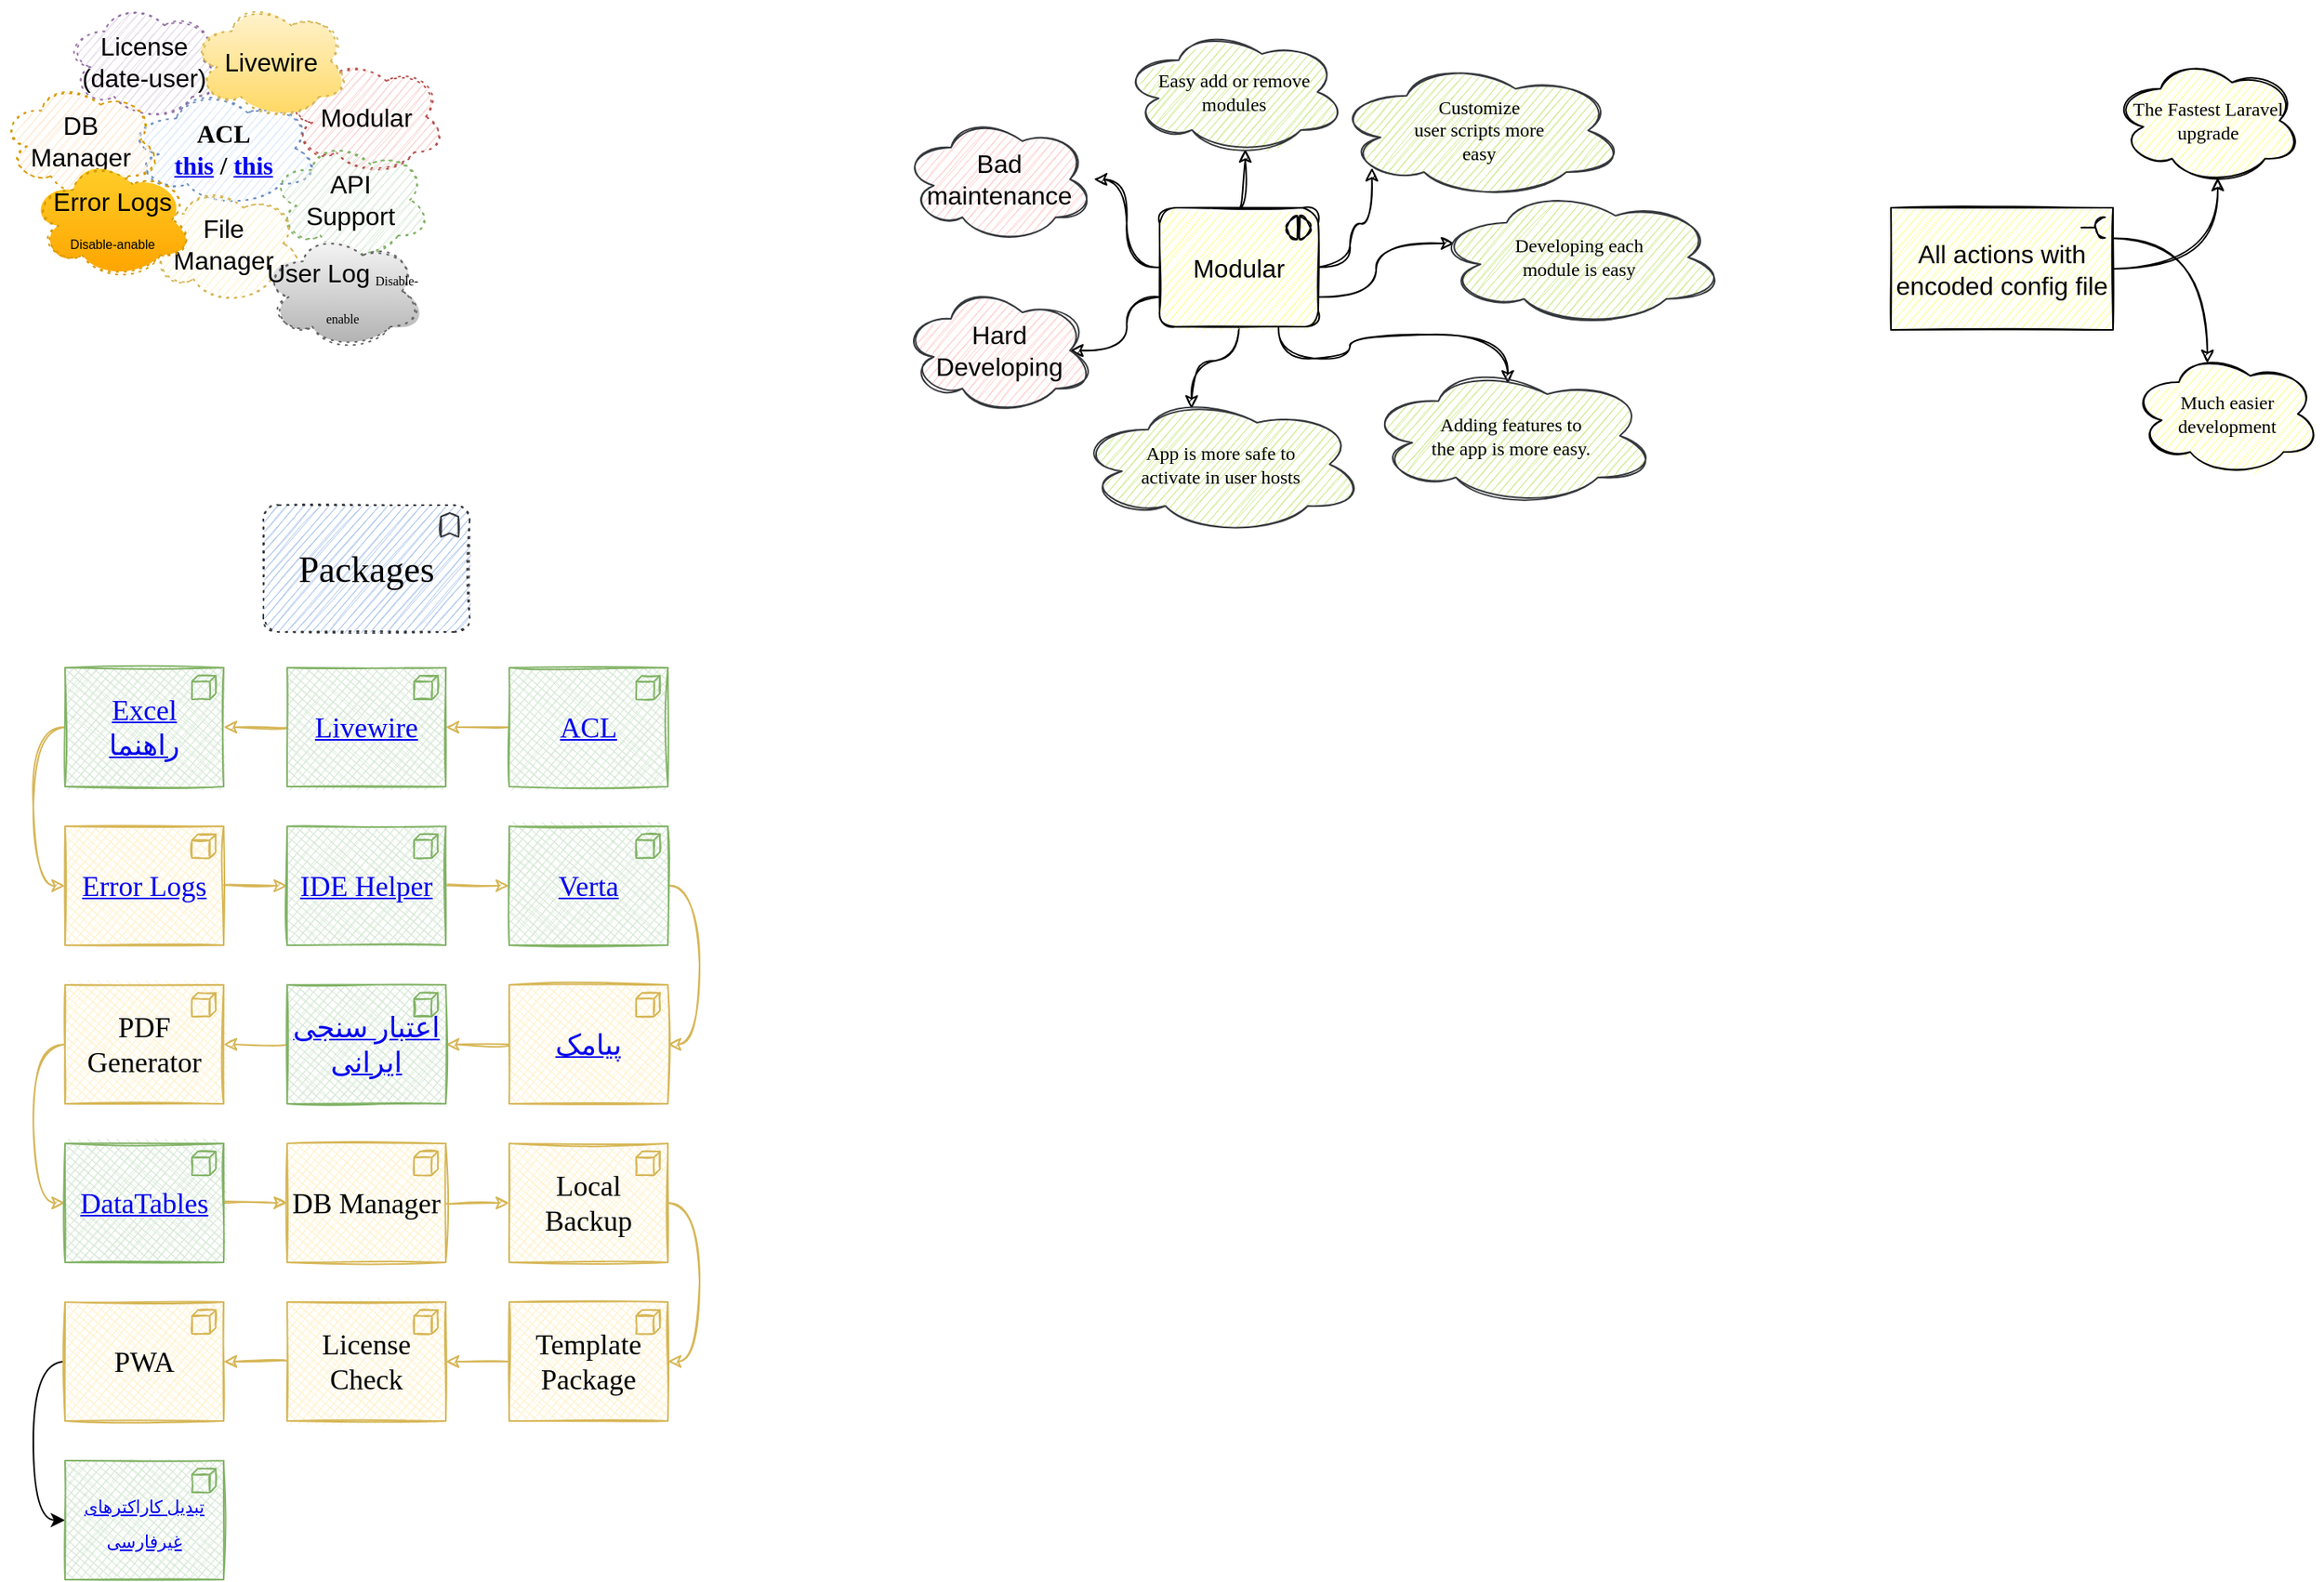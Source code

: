 <mxfile version="15.2.9" type="github" pages="3">
  <diagram id="p5j1wUEil0Xq52mBIEXU" name="New App Requirments">
    <mxGraphModel dx="1038" dy="528" grid="0" gridSize="10" guides="1" tooltips="1" connect="1" arrows="1" fold="1" page="1" pageScale="1" pageWidth="827" pageHeight="1169" background="none" math="0" shadow="0">
      <root>
        <mxCell id="pFpU_-K4jWt_jsYd8WtE-0" />
        <mxCell id="pFpU_-K4jWt_jsYd8WtE-1" parent="pFpU_-K4jWt_jsYd8WtE-0" />
        <mxCell id="yBCattU03A_dBwwN4reb-0" value="&lt;div&gt;&lt;font style=&quot;font-size: 16px&quot; face=&quot;Georgia&quot;&gt;&lt;b&gt;ACL&lt;br&gt;&lt;a href=&quot;https://github.com/spatie/laravel-permission&quot;&gt;this&lt;/a&gt; / &lt;a href=&quot;https://github.com/JosephSilber/bouncer&quot;&gt;this&lt;/a&gt;&lt;br&gt;&lt;/b&gt;&lt;/font&gt;&lt;/div&gt;" style="fillColor=#dae8fc;whiteSpace=wrap;shape=cloud;html=1;strokeColor=#6c8ebf;sketch=1;dashed=1;dashPattern=1 4;" parent="pFpU_-K4jWt_jsYd8WtE-1" vertex="1">
          <mxGeometry x="130" y="95" width="120" height="75" as="geometry" />
        </mxCell>
        <mxCell id="yBCattU03A_dBwwN4reb-1" value="&lt;div style=&quot;font-size: 16px;&quot;&gt;Modular&lt;/div&gt;" style="fillColor=#f8cecc;whiteSpace=wrap;shape=cloud;html=1;strokeColor=#b85450;fontSize=16;sketch=1;dashed=1;dashPattern=1 4;" parent="pFpU_-K4jWt_jsYd8WtE-1" vertex="1">
          <mxGeometry x="230" y="75" width="100" height="75" as="geometry" />
        </mxCell>
        <mxCell id="yBCattU03A_dBwwN4reb-2" value="License&lt;br&gt;(date-user)" style="fillColor=#e1d5e7;whiteSpace=wrap;shape=cloud;html=1;strokeColor=#9673a6;fontSize=16;sketch=1;dashed=1;dashPattern=1 4;" parent="pFpU_-K4jWt_jsYd8WtE-1" vertex="1">
          <mxGeometry x="90" y="40" width="100" height="75" as="geometry" />
        </mxCell>
        <mxCell id="yBCattU03A_dBwwN4reb-4" value="API &lt;br&gt;Support" style="fillColor=#d5e8d4;whiteSpace=wrap;shape=cloud;html=1;strokeColor=#82b366;fontSize=16;sketch=1;dashed=1;dashPattern=1 4;" parent="pFpU_-K4jWt_jsYd8WtE-1" vertex="1">
          <mxGeometry x="220" y="127.5" width="100" height="75" as="geometry" />
        </mxCell>
        <mxCell id="yBCattU03A_dBwwN4reb-5" value="File &lt;br&gt;Manager" style="fillColor=#fff2cc;whiteSpace=wrap;shape=cloud;html=1;strokeColor=#d6b656;fontSize=16;sketch=1;dashed=1;dashPattern=1 4;" parent="pFpU_-K4jWt_jsYd8WtE-1" vertex="1">
          <mxGeometry x="140" y="155" width="100" height="75" as="geometry" />
        </mxCell>
        <mxCell id="yBCattU03A_dBwwN4reb-6" value="DB &lt;br&gt;Manager" style="fillColor=#ffe6cc;whiteSpace=wrap;shape=cloud;html=1;strokeColor=#d79b00;fontSize=16;sketch=1;dashed=1;dashPattern=1 4;" parent="pFpU_-K4jWt_jsYd8WtE-1" vertex="1">
          <mxGeometry x="50" y="90" width="100" height="75" as="geometry" />
        </mxCell>
        <mxCell id="yBCattU03A_dBwwN4reb-9" value="Livewire" style="whiteSpace=wrap;shape=cloud;html=1;fontSize=16;fillColor=#fff2cc;strokeColor=#d6b656;gradientColor=#ffd966;sketch=1;dashed=1;dashPattern=1 4;" parent="pFpU_-K4jWt_jsYd8WtE-1" vertex="1">
          <mxGeometry x="170" y="40" width="100" height="75" as="geometry" />
        </mxCell>
        <mxCell id="yBCattU03A_dBwwN4reb-10" value="Error Logs&lt;div&gt;&lt;sub&gt;&lt;font style=&quot;font-size: 8px&quot;&gt;Disable-anable&lt;/font&gt;&lt;/sub&gt;&lt;/div&gt;" style="fillColor=#ffcd28;whiteSpace=wrap;shape=cloud;html=1;strokeColor=#d79b00;fontSize=16;gradientColor=#ffa500;sketch=1;dashed=1;dashPattern=1 4;" parent="pFpU_-K4jWt_jsYd8WtE-1" vertex="1">
          <mxGeometry x="70" y="140" width="100" height="75" as="geometry" />
        </mxCell>
        <mxCell id="UgfPbcDi_1TXwU8vHOSm-0" style="edgeStyle=orthogonalEdgeStyle;curved=1;orthogonalLoop=1;jettySize=auto;html=1;entryX=0.13;entryY=0.77;entryDx=0;entryDy=0;entryPerimeter=0;fontSize=12;fontFamily=Comic Sans MS;sketch=1;" parent="pFpU_-K4jWt_jsYd8WtE-1" source="UgfPbcDi_1TXwU8vHOSm-7" target="UgfPbcDi_1TXwU8vHOSm-12" edge="1">
          <mxGeometry relative="1" as="geometry">
            <Array as="points">
              <mxPoint x="900" y="208" />
              <mxPoint x="900" y="180" />
              <mxPoint x="914" y="180" />
            </Array>
          </mxGeometry>
        </mxCell>
        <mxCell id="UgfPbcDi_1TXwU8vHOSm-1" style="edgeStyle=orthogonalEdgeStyle;curved=1;orthogonalLoop=1;jettySize=auto;html=1;exitX=1;exitY=0.75;exitDx=0;exitDy=0;exitPerimeter=0;entryX=0.07;entryY=0.4;entryDx=0;entryDy=0;entryPerimeter=0;fontSize=12;fontFamily=Comic Sans MS;sketch=1;" parent="pFpU_-K4jWt_jsYd8WtE-1" source="UgfPbcDi_1TXwU8vHOSm-7" target="UgfPbcDi_1TXwU8vHOSm-13" edge="1">
          <mxGeometry relative="1" as="geometry" />
        </mxCell>
        <mxCell id="UgfPbcDi_1TXwU8vHOSm-2" style="edgeStyle=orthogonalEdgeStyle;curved=1;orthogonalLoop=1;jettySize=auto;html=1;exitX=0.5;exitY=0;exitDx=0;exitDy=0;exitPerimeter=0;entryX=0.55;entryY=0.95;entryDx=0;entryDy=0;entryPerimeter=0;fontSize=12;fontFamily=Comic Sans MS;sketch=1;" parent="pFpU_-K4jWt_jsYd8WtE-1" source="UgfPbcDi_1TXwU8vHOSm-7" target="UgfPbcDi_1TXwU8vHOSm-11" edge="1">
          <mxGeometry relative="1" as="geometry" />
        </mxCell>
        <mxCell id="UgfPbcDi_1TXwU8vHOSm-3" style="edgeStyle=orthogonalEdgeStyle;curved=1;orthogonalLoop=1;jettySize=auto;html=1;exitX=0.75;exitY=1;exitDx=0;exitDy=0;exitPerimeter=0;entryX=0.489;entryY=0.126;entryDx=0;entryDy=0;entryPerimeter=0;fontFamily=Comic Sans MS;fontSize=12;sketch=1;" parent="pFpU_-K4jWt_jsYd8WtE-1" source="UgfPbcDi_1TXwU8vHOSm-7" target="UgfPbcDi_1TXwU8vHOSm-14" edge="1">
          <mxGeometry relative="1" as="geometry" />
        </mxCell>
        <mxCell id="UgfPbcDi_1TXwU8vHOSm-4" value="" style="edgeStyle=orthogonalEdgeStyle;curved=1;orthogonalLoop=1;jettySize=auto;html=1;fontFamily=Comic Sans MS;fontSize=12;sketch=1;" parent="pFpU_-K4jWt_jsYd8WtE-1" source="UgfPbcDi_1TXwU8vHOSm-7" target="UgfPbcDi_1TXwU8vHOSm-15" edge="1">
          <mxGeometry relative="1" as="geometry" />
        </mxCell>
        <mxCell id="UgfPbcDi_1TXwU8vHOSm-5" style="edgeStyle=orthogonalEdgeStyle;curved=1;orthogonalLoop=1;jettySize=auto;html=1;exitX=0;exitY=0.75;exitDx=0;exitDy=0;exitPerimeter=0;entryX=0.875;entryY=0.5;entryDx=0;entryDy=0;entryPerimeter=0;fontFamily=Comic Sans MS;fontSize=12;sketch=1;" parent="pFpU_-K4jWt_jsYd8WtE-1" source="UgfPbcDi_1TXwU8vHOSm-7" target="UgfPbcDi_1TXwU8vHOSm-16" edge="1">
          <mxGeometry relative="1" as="geometry" />
        </mxCell>
        <mxCell id="UgfPbcDi_1TXwU8vHOSm-6" style="edgeStyle=orthogonalEdgeStyle;curved=1;orthogonalLoop=1;jettySize=auto;html=1;exitX=0.5;exitY=1;exitDx=0;exitDy=0;exitPerimeter=0;entryX=0.4;entryY=0.1;entryDx=0;entryDy=0;entryPerimeter=0;fontFamily=Comic Sans MS;fontSize=12;sketch=1;" parent="pFpU_-K4jWt_jsYd8WtE-1" source="UgfPbcDi_1TXwU8vHOSm-7" target="UgfPbcDi_1TXwU8vHOSm-17" edge="1">
          <mxGeometry relative="1" as="geometry" />
        </mxCell>
        <mxCell id="UgfPbcDi_1TXwU8vHOSm-7" value="Modular" style="html=1;outlineConnect=0;whiteSpace=wrap;fillColor=#ffff99;shape=mxgraph.archimate.business;busType=interaction;fontSize=16;sketch=1;" parent="pFpU_-K4jWt_jsYd8WtE-1" vertex="1">
          <mxGeometry x="780" y="170" width="100" height="75" as="geometry" />
        </mxCell>
        <mxCell id="UgfPbcDi_1TXwU8vHOSm-8" value="" style="edgeStyle=orthogonalEdgeStyle;orthogonalLoop=1;jettySize=auto;html=1;fontFamily=Comic Sans MS;fontSize=12;exitX=1;exitY=0.5;exitDx=0;exitDy=0;exitPerimeter=0;entryX=0.55;entryY=0.95;entryDx=0;entryDy=0;entryPerimeter=0;labelBorderColor=none;curved=1;sketch=1;" parent="pFpU_-K4jWt_jsYd8WtE-1" source="UgfPbcDi_1TXwU8vHOSm-10" target="UgfPbcDi_1TXwU8vHOSm-18" edge="1">
          <mxGeometry relative="1" as="geometry">
            <mxPoint x="1387" y="220" as="targetPoint" />
            <Array as="points">
              <mxPoint x="1447" y="209" />
            </Array>
          </mxGeometry>
        </mxCell>
        <mxCell id="UgfPbcDi_1TXwU8vHOSm-9" style="edgeStyle=orthogonalEdgeStyle;curved=1;orthogonalLoop=1;jettySize=auto;html=1;exitX=1;exitY=0.25;exitDx=0;exitDy=0;exitPerimeter=0;entryX=0.4;entryY=0.1;entryDx=0;entryDy=0;entryPerimeter=0;fontFamily=Comic Sans MS;fontSize=12;sketch=1;" parent="pFpU_-K4jWt_jsYd8WtE-1" source="UgfPbcDi_1TXwU8vHOSm-10" target="UgfPbcDi_1TXwU8vHOSm-19" edge="1">
          <mxGeometry relative="1" as="geometry" />
        </mxCell>
        <mxCell id="UgfPbcDi_1TXwU8vHOSm-10" value="All actions with encoded config file" style="html=1;outlineConnect=0;whiteSpace=wrap;fillColor=#ffff99;shape=mxgraph.archimate.application;appType=interface2;fontSize=16;sketch=1;" parent="pFpU_-K4jWt_jsYd8WtE-1" vertex="1">
          <mxGeometry x="1241" y="170" width="140" height="77" as="geometry" />
        </mxCell>
        <mxCell id="UgfPbcDi_1TXwU8vHOSm-11" value="Easy add or remove modules" style="ellipse;shape=cloud;whiteSpace=wrap;html=1;fontSize=12;fillColor=#cdeb8b;sketch=1;strokeColor=#36393d;fontFamily=Comic Sans MS;" parent="pFpU_-K4jWt_jsYd8WtE-1" vertex="1">
          <mxGeometry x="757" y="57" width="140" height="80" as="geometry" />
        </mxCell>
        <mxCell id="UgfPbcDi_1TXwU8vHOSm-12" value="&lt;div style=&quot;font-size: 12px;&quot;&gt;Customize &lt;br style=&quot;font-size: 12px;&quot;&gt;&lt;/div&gt;&lt;div style=&quot;font-size: 12px;&quot;&gt;user scripts more&lt;/div&gt;&lt;div style=&quot;font-size: 12px;&quot;&gt; easy &lt;/div&gt;" style="ellipse;shape=cloud;whiteSpace=wrap;html=1;fontSize=12;fillColor=#cdeb8b;sketch=1;strokeColor=#36393d;fontFamily=Comic Sans MS;" parent="pFpU_-K4jWt_jsYd8WtE-1" vertex="1">
          <mxGeometry x="890" y="77.5" width="183" height="87.5" as="geometry" />
        </mxCell>
        <mxCell id="UgfPbcDi_1TXwU8vHOSm-13" value="&lt;div style=&quot;font-size: 12px;&quot;&gt;Developing each &lt;br style=&quot;font-size: 12px;&quot;&gt;&lt;/div&gt;&lt;div style=&quot;font-size: 12px;&quot;&gt;module is easy&lt;/div&gt;" style="ellipse;shape=cloud;whiteSpace=wrap;html=1;fontSize=12;fillColor=#cdeb8b;sketch=1;strokeColor=#36393d;fontFamily=Comic Sans MS;" parent="pFpU_-K4jWt_jsYd8WtE-1" vertex="1">
          <mxGeometry x="953" y="157.5" width="183" height="87.5" as="geometry" />
        </mxCell>
        <mxCell id="UgfPbcDi_1TXwU8vHOSm-14" value="&lt;div&gt;Adding features to &lt;br&gt;&lt;/div&gt;&lt;div&gt;the app is more easy.&lt;/div&gt;" style="ellipse;shape=cloud;whiteSpace=wrap;html=1;fontSize=12;fillColor=#cdeb8b;sketch=1;strokeColor=#36393d;fontFamily=Comic Sans MS;gradientDirection=east;" parent="pFpU_-K4jWt_jsYd8WtE-1" vertex="1">
          <mxGeometry x="910" y="270" width="183" height="87.5" as="geometry" />
        </mxCell>
        <mxCell id="UgfPbcDi_1TXwU8vHOSm-15" value="Bad maintenance" style="ellipse;shape=cloud;whiteSpace=wrap;html=1;fontSize=16;fillColor=#ffcccc;strokeColor=#36393d;sketch=1;" parent="pFpU_-K4jWt_jsYd8WtE-1" vertex="1">
          <mxGeometry x="618.5" y="112" width="120" height="80" as="geometry" />
        </mxCell>
        <mxCell id="UgfPbcDi_1TXwU8vHOSm-16" value="&lt;div&gt;Hard &lt;br&gt;&lt;/div&gt;&lt;div&gt;Developing&lt;br&gt;&lt;/div&gt;" style="ellipse;shape=cloud;whiteSpace=wrap;html=1;fontSize=16;fillColor=#ffcccc;strokeColor=#36393d;sketch=1;" parent="pFpU_-K4jWt_jsYd8WtE-1" vertex="1">
          <mxGeometry x="618.5" y="220" width="120" height="80" as="geometry" />
        </mxCell>
        <mxCell id="UgfPbcDi_1TXwU8vHOSm-17" value="App is more safe to&lt;br&gt; activate in user hosts" style="ellipse;shape=cloud;whiteSpace=wrap;html=1;fontSize=12;fillColor=#cdeb8b;sketch=1;strokeColor=#36393d;fontFamily=Comic Sans MS;gradientDirection=east;" parent="pFpU_-K4jWt_jsYd8WtE-1" vertex="1">
          <mxGeometry x="727" y="288" width="183" height="87.5" as="geometry" />
        </mxCell>
        <mxCell id="UgfPbcDi_1TXwU8vHOSm-18" value="The Fastest Laravel upgrade" style="ellipse;shape=cloud;whiteSpace=wrap;html=1;fontSize=12;fillColor=#ffff99;fontFamily=Comic Sans MS;sketch=1;" parent="pFpU_-K4jWt_jsYd8WtE-1" vertex="1">
          <mxGeometry x="1381" y="75" width="120" height="80" as="geometry" />
        </mxCell>
        <mxCell id="UgfPbcDi_1TXwU8vHOSm-19" value="Much easier development" style="ellipse;shape=cloud;whiteSpace=wrap;html=1;fontSize=12;fillColor=#ffff99;fontFamily=Comic Sans MS;sketch=1;" parent="pFpU_-K4jWt_jsYd8WtE-1" vertex="1">
          <mxGeometry x="1392.5" y="260" width="120" height="80" as="geometry" />
        </mxCell>
        <mxCell id="UgfPbcDi_1TXwU8vHOSm-42" value="" style="edgeStyle=orthogonalEdgeStyle;curved=1;sketch=1;orthogonalLoop=1;jettySize=auto;html=1;fontFamily=Comic Sans MS;fontSize=18;fillColor=#fff2cc;strokeColor=#d6b656;" parent="pFpU_-K4jWt_jsYd8WtE-1" source="UgfPbcDi_1TXwU8vHOSm-22" target="UgfPbcDi_1TXwU8vHOSm-27" edge="1">
          <mxGeometry relative="1" as="geometry" />
        </mxCell>
        <mxCell id="UgfPbcDi_1TXwU8vHOSm-22" value="&lt;a href=&quot;https://github.com/spatie/laravel-permission&quot;&gt;ACL&lt;/a&gt;" style="html=1;outlineConnect=0;whiteSpace=wrap;shape=mxgraph.archimate.application;appType=node;sketch=1;fontFamily=Comic Sans MS;fontSize=18;labelBorderColor=none;fillStyle=cross-hatch;fillColor=#d5e8d4;strokeColor=#82b366;" parent="pFpU_-K4jWt_jsYd8WtE-1" vertex="1">
          <mxGeometry x="370" y="460" width="100" height="75" as="geometry" />
        </mxCell>
        <mxCell id="UgfPbcDi_1TXwU8vHOSm-43" value="" style="edgeStyle=orthogonalEdgeStyle;curved=1;sketch=1;orthogonalLoop=1;jettySize=auto;html=1;fontFamily=Comic Sans MS;fontSize=18;fillColor=#fff2cc;strokeColor=#d6b656;" parent="pFpU_-K4jWt_jsYd8WtE-1" source="UgfPbcDi_1TXwU8vHOSm-27" target="UgfPbcDi_1TXwU8vHOSm-40" edge="1">
          <mxGeometry relative="1" as="geometry" />
        </mxCell>
        <mxCell id="UgfPbcDi_1TXwU8vHOSm-27" value="&lt;a href=&quot;https://github.com/livewire/livewire&quot;&gt;Livewire&lt;/a&gt;" style="html=1;outlineConnect=0;whiteSpace=wrap;shape=mxgraph.archimate.application;appType=node;sketch=1;fontFamily=Comic Sans MS;fontSize=18;labelBorderColor=none;fillStyle=cross-hatch;fillColor=#d5e8d4;strokeColor=#82b366;" parent="pFpU_-K4jWt_jsYd8WtE-1" vertex="1">
          <mxGeometry x="230" y="460" width="100" height="75" as="geometry" />
        </mxCell>
        <mxCell id="UgfPbcDi_1TXwU8vHOSm-46" value="" style="edgeStyle=orthogonalEdgeStyle;curved=1;sketch=1;orthogonalLoop=1;jettySize=auto;html=1;fontFamily=Comic Sans MS;fontSize=18;fillColor=#fff2cc;strokeColor=#d6b656;" parent="pFpU_-K4jWt_jsYd8WtE-1" source="UgfPbcDi_1TXwU8vHOSm-34" target="UgfPbcDi_1TXwU8vHOSm-45" edge="1">
          <mxGeometry relative="1" as="geometry" />
        </mxCell>
        <mxCell id="UgfPbcDi_1TXwU8vHOSm-34" value="&lt;a href=&quot;https://laravelarticle.com/laravel-log-reader&quot;&gt;Error Logs&lt;/a&gt;" style="html=1;outlineConnect=0;whiteSpace=wrap;shape=mxgraph.archimate.application;appType=node;sketch=1;fontFamily=Comic Sans MS;fontSize=18;labelBorderColor=none;fillStyle=cross-hatch;fillColor=#fff2cc;strokeColor=#d6b656;" parent="pFpU_-K4jWt_jsYd8WtE-1" vertex="1">
          <mxGeometry x="90" y="560" width="100" height="75" as="geometry" />
        </mxCell>
        <mxCell id="UgfPbcDi_1TXwU8vHOSm-44" style="edgeStyle=orthogonalEdgeStyle;curved=1;sketch=1;orthogonalLoop=1;jettySize=auto;html=1;exitX=0;exitY=0.5;exitDx=0;exitDy=0;exitPerimeter=0;entryX=0;entryY=0.5;entryDx=0;entryDy=0;entryPerimeter=0;fontFamily=Comic Sans MS;fontSize=18;fillColor=#fff2cc;strokeColor=#d6b656;" parent="pFpU_-K4jWt_jsYd8WtE-1" source="UgfPbcDi_1TXwU8vHOSm-40" target="UgfPbcDi_1TXwU8vHOSm-34" edge="1">
          <mxGeometry relative="1" as="geometry" />
        </mxCell>
        <mxCell id="UgfPbcDi_1TXwU8vHOSm-40" value="&lt;a href=&quot;https://github.com/Maatwebsite/Laravel-Excel&quot;&gt;Excel&lt;br&gt;&lt;/a&gt;&lt;a href=&quot;https://7learn.com/programming/import-and-export-excel-and-csv-in-laravel&quot;&gt;راهنما&lt;/a&gt;&lt;br&gt;&lt;a href=&quot;https://github.com/Maatwebsite/Laravel-Excel&quot;&gt;&lt;/a&gt;" style="html=1;outlineConnect=0;whiteSpace=wrap;shape=mxgraph.archimate.application;appType=node;sketch=1;fontFamily=Comic Sans MS;fontSize=18;labelBorderColor=none;fillStyle=cross-hatch;fillColor=#d5e8d4;strokeColor=#82b366;" parent="pFpU_-K4jWt_jsYd8WtE-1" vertex="1">
          <mxGeometry x="90" y="460" width="100" height="75" as="geometry" />
        </mxCell>
        <mxCell id="UgfPbcDi_1TXwU8vHOSm-48" value="" style="edgeStyle=orthogonalEdgeStyle;curved=1;sketch=1;orthogonalLoop=1;jettySize=auto;html=1;fontFamily=Comic Sans MS;fontSize=18;fillColor=#fff2cc;strokeColor=#d6b656;" parent="pFpU_-K4jWt_jsYd8WtE-1" source="UgfPbcDi_1TXwU8vHOSm-45" target="UgfPbcDi_1TXwU8vHOSm-47" edge="1">
          <mxGeometry relative="1" as="geometry" />
        </mxCell>
        <mxCell id="UgfPbcDi_1TXwU8vHOSm-45" value="&lt;a href=&quot;https://github.com/barryvdh/laravel-ide-helper&quot;&gt;IDE Helper&lt;/a&gt;" style="html=1;outlineConnect=0;whiteSpace=wrap;shape=mxgraph.archimate.application;appType=node;sketch=1;fontFamily=Comic Sans MS;fontSize=18;labelBorderColor=none;fillStyle=cross-hatch;fillColor=#d5e8d4;strokeColor=#82b366;" parent="pFpU_-K4jWt_jsYd8WtE-1" vertex="1">
          <mxGeometry x="230" y="560" width="100" height="75" as="geometry" />
        </mxCell>
        <mxCell id="UgfPbcDi_1TXwU8vHOSm-51" style="edgeStyle=orthogonalEdgeStyle;curved=1;sketch=1;orthogonalLoop=1;jettySize=auto;html=1;exitX=1;exitY=0.5;exitDx=0;exitDy=0;exitPerimeter=0;entryX=1;entryY=0.5;entryDx=0;entryDy=0;entryPerimeter=0;fontFamily=Comic Sans MS;fontSize=18;fillColor=#fff2cc;strokeColor=#d6b656;" parent="pFpU_-K4jWt_jsYd8WtE-1" source="UgfPbcDi_1TXwU8vHOSm-47" target="UgfPbcDi_1TXwU8vHOSm-49" edge="1">
          <mxGeometry relative="1" as="geometry" />
        </mxCell>
        <mxCell id="UgfPbcDi_1TXwU8vHOSm-47" value="&lt;a href=&quot;https://github.com/hekmatinasser/verta&quot;&gt;Verta&lt;/a&gt;" style="html=1;outlineConnect=0;whiteSpace=wrap;shape=mxgraph.archimate.application;appType=node;sketch=1;fontFamily=Comic Sans MS;fontSize=18;labelBorderColor=none;fillStyle=cross-hatch;fillColor=#d5e8d4;strokeColor=#82b366;" parent="pFpU_-K4jWt_jsYd8WtE-1" vertex="1">
          <mxGeometry x="370" y="560" width="100" height="75" as="geometry" />
        </mxCell>
        <mxCell id="UgfPbcDi_1TXwU8vHOSm-53" value="" style="edgeStyle=orthogonalEdgeStyle;curved=1;sketch=1;orthogonalLoop=1;jettySize=auto;html=1;fontFamily=Comic Sans MS;fontSize=18;fillColor=#fff2cc;strokeColor=#d6b656;" parent="pFpU_-K4jWt_jsYd8WtE-1" source="UgfPbcDi_1TXwU8vHOSm-49" target="UgfPbcDi_1TXwU8vHOSm-52" edge="1">
          <mxGeometry relative="1" as="geometry" />
        </mxCell>
        <mxCell id="UgfPbcDi_1TXwU8vHOSm-49" value="&lt;a href=&quot;https://raygansms.com/blog/post/266/%D9%86%D9%85%D9%88%D9%86%D9%87-%DA%A9%D8%AF-%D8%A7%D8%B1%D8%B3%D8%A7%D9%84-%D9%BE%DB%8C%D8%A7%D9%85%DA%A9-%D8%A8%D8%A7-laravel-(%D9%88%DB%8C%D8%AF%DB%8C%D9%88)&quot;&gt;پیامک&lt;/a&gt;" style="html=1;outlineConnect=0;whiteSpace=wrap;shape=mxgraph.archimate.application;appType=node;sketch=1;fontFamily=Comic Sans MS;fontSize=18;labelBorderColor=none;fillStyle=cross-hatch;fillColor=#fff2cc;strokeColor=#d6b656;" parent="pFpU_-K4jWt_jsYd8WtE-1" vertex="1">
          <mxGeometry x="370" y="660" width="100" height="75" as="geometry" />
        </mxCell>
        <mxCell id="UgfPbcDi_1TXwU8vHOSm-55" value="" style="edgeStyle=orthogonalEdgeStyle;curved=1;sketch=1;orthogonalLoop=1;jettySize=auto;html=1;fontFamily=Comic Sans MS;fontSize=18;fillColor=#fff2cc;strokeColor=#d6b656;" parent="pFpU_-K4jWt_jsYd8WtE-1" source="UgfPbcDi_1TXwU8vHOSm-52" target="UgfPbcDi_1TXwU8vHOSm-54" edge="1">
          <mxGeometry relative="1" as="geometry" />
        </mxCell>
        <mxCell id="UgfPbcDi_1TXwU8vHOSm-52" value="&lt;a href=&quot;http://anetwork.github.io/validation/&quot;&gt;اعتبار سنجی ایرانی&lt;/a&gt;" style="html=1;outlineConnect=0;whiteSpace=wrap;shape=mxgraph.archimate.application;appType=node;sketch=1;fontFamily=Comic Sans MS;fontSize=18;labelBorderColor=none;fillStyle=cross-hatch;fillColor=#d5e8d4;strokeColor=#82b366;" parent="pFpU_-K4jWt_jsYd8WtE-1" vertex="1">
          <mxGeometry x="230" y="660" width="100" height="75" as="geometry" />
        </mxCell>
        <mxCell id="UgfPbcDi_1TXwU8vHOSm-59" style="edgeStyle=orthogonalEdgeStyle;curved=1;sketch=1;orthogonalLoop=1;jettySize=auto;html=1;exitX=0;exitY=0.5;exitDx=0;exitDy=0;exitPerimeter=0;entryX=0;entryY=0.5;entryDx=0;entryDy=0;entryPerimeter=0;fontFamily=Comic Sans MS;fontSize=18;fillColor=#fff2cc;strokeColor=#d6b656;" parent="pFpU_-K4jWt_jsYd8WtE-1" source="UgfPbcDi_1TXwU8vHOSm-54" target="UgfPbcDi_1TXwU8vHOSm-57" edge="1">
          <mxGeometry relative="1" as="geometry" />
        </mxCell>
        <mxCell id="UgfPbcDi_1TXwU8vHOSm-54" value="PDF Generator" style="html=1;outlineConnect=0;whiteSpace=wrap;shape=mxgraph.archimate.application;appType=node;sketch=1;fontFamily=Comic Sans MS;fontSize=18;labelBorderColor=none;fillStyle=cross-hatch;fillColor=#fff2cc;strokeColor=#d6b656;" parent="pFpU_-K4jWt_jsYd8WtE-1" vertex="1">
          <mxGeometry x="90" y="660" width="100" height="75" as="geometry" />
        </mxCell>
        <mxCell id="40ncCqBi6lyQ6E2bkOKu-4" value="" style="edgeStyle=orthogonalEdgeStyle;orthogonalLoop=1;jettySize=auto;html=1;curved=1;sketch=1;fillColor=#fff2cc;strokeColor=#d6b656;" parent="pFpU_-K4jWt_jsYd8WtE-1" source="UgfPbcDi_1TXwU8vHOSm-57" target="40ncCqBi6lyQ6E2bkOKu-3" edge="1">
          <mxGeometry relative="1" as="geometry" />
        </mxCell>
        <mxCell id="UgfPbcDi_1TXwU8vHOSm-57" value="&lt;a href=&quot;https://github.com/yajra/laravel-datatables&quot;&gt;DataTables&lt;/a&gt;" style="html=1;outlineConnect=0;whiteSpace=wrap;shape=mxgraph.archimate.application;appType=node;sketch=1;fontFamily=Comic Sans MS;fontSize=18;labelBorderColor=none;fillStyle=cross-hatch;fillColor=#d5e8d4;strokeColor=#82b366;" parent="pFpU_-K4jWt_jsYd8WtE-1" vertex="1">
          <mxGeometry x="90" y="760" width="100" height="75" as="geometry" />
        </mxCell>
        <mxCell id="UgfPbcDi_1TXwU8vHOSm-21" value="&lt;div style=&quot;font-size: 23px;&quot;&gt;Packages&lt;/div&gt;" style="html=1;outlineConnect=0;whiteSpace=wrap;shape=mxgraph.archimate.business;busType=function;dashed=1;dashPattern=1 4;sketch=1;fontFamily=Comic Sans MS;fontSize=23;strokeColor=#36393d;labelBorderColor=none;labelBackgroundColor=none;shadow=0;fillStyle=hachure;fillColor=#A9C4EB;" parent="pFpU_-K4jWt_jsYd8WtE-1" vertex="1">
          <mxGeometry x="215" y="357.5" width="130" height="80" as="geometry" />
        </mxCell>
        <mxCell id="40ncCqBi6lyQ6E2bkOKu-2" value="" style="edgeStyle=orthogonalEdgeStyle;rounded=0;orthogonalLoop=1;jettySize=auto;html=1;sketch=1;fillColor=#fff2cc;strokeColor=#d6b656;" parent="pFpU_-K4jWt_jsYd8WtE-1" source="40ncCqBi6lyQ6E2bkOKu-0" target="40ncCqBi6lyQ6E2bkOKu-1" edge="1">
          <mxGeometry relative="1" as="geometry" />
        </mxCell>
        <mxCell id="40ncCqBi6lyQ6E2bkOKu-0" value="Template Package" style="html=1;outlineConnect=0;whiteSpace=wrap;shape=mxgraph.archimate.application;appType=node;sketch=1;fontFamily=Comic Sans MS;fontSize=18;labelBorderColor=none;fillStyle=cross-hatch;fillColor=#fff2cc;strokeColor=#d6b656;" parent="pFpU_-K4jWt_jsYd8WtE-1" vertex="1">
          <mxGeometry x="370" y="860" width="100" height="75" as="geometry" />
        </mxCell>
        <mxCell id="40ncCqBi6lyQ6E2bkOKu-9" value="" style="edgeStyle=orthogonalEdgeStyle;curved=1;sketch=1;orthogonalLoop=1;jettySize=auto;html=1;fillColor=#fff2cc;strokeColor=#d6b656;" parent="pFpU_-K4jWt_jsYd8WtE-1" source="40ncCqBi6lyQ6E2bkOKu-1" target="40ncCqBi6lyQ6E2bkOKu-8" edge="1">
          <mxGeometry relative="1" as="geometry" />
        </mxCell>
        <mxCell id="40ncCqBi6lyQ6E2bkOKu-1" value="License Check" style="html=1;outlineConnect=0;whiteSpace=wrap;shape=mxgraph.archimate.application;appType=node;sketch=1;fontFamily=Comic Sans MS;fontSize=18;labelBorderColor=none;fillStyle=cross-hatch;fillColor=#fff2cc;strokeColor=#d6b656;" parent="pFpU_-K4jWt_jsYd8WtE-1" vertex="1">
          <mxGeometry x="230" y="860" width="100" height="75" as="geometry" />
        </mxCell>
        <mxCell id="40ncCqBi6lyQ6E2bkOKu-6" value="" style="edgeStyle=orthogonalEdgeStyle;orthogonalLoop=1;jettySize=auto;html=1;curved=1;sketch=1;fillColor=#fff2cc;strokeColor=#d6b656;" parent="pFpU_-K4jWt_jsYd8WtE-1" source="40ncCqBi6lyQ6E2bkOKu-3" target="40ncCqBi6lyQ6E2bkOKu-5" edge="1">
          <mxGeometry relative="1" as="geometry" />
        </mxCell>
        <mxCell id="40ncCqBi6lyQ6E2bkOKu-3" value="DB Manager" style="html=1;outlineConnect=0;whiteSpace=wrap;shape=mxgraph.archimate.application;appType=node;sketch=1;fontFamily=Comic Sans MS;fontSize=18;labelBorderColor=none;fillStyle=cross-hatch;fillColor=#fff2cc;strokeColor=#d6b656;" parent="pFpU_-K4jWt_jsYd8WtE-1" vertex="1">
          <mxGeometry x="230" y="760" width="100" height="75" as="geometry" />
        </mxCell>
        <mxCell id="40ncCqBi6lyQ6E2bkOKu-7" style="edgeStyle=orthogonalEdgeStyle;curved=1;sketch=1;orthogonalLoop=1;jettySize=auto;html=1;exitX=1;exitY=0.5;exitDx=0;exitDy=0;exitPerimeter=0;entryX=1;entryY=0.5;entryDx=0;entryDy=0;entryPerimeter=0;fillColor=#fff2cc;strokeColor=#d6b656;" parent="pFpU_-K4jWt_jsYd8WtE-1" source="40ncCqBi6lyQ6E2bkOKu-5" target="40ncCqBi6lyQ6E2bkOKu-0" edge="1">
          <mxGeometry relative="1" as="geometry" />
        </mxCell>
        <mxCell id="40ncCqBi6lyQ6E2bkOKu-5" value="&lt;div&gt;Local Backup&lt;/div&gt;" style="html=1;outlineConnect=0;whiteSpace=wrap;shape=mxgraph.archimate.application;appType=node;sketch=1;fontFamily=Comic Sans MS;fontSize=18;labelBorderColor=none;fillStyle=cross-hatch;fillColor=#fff2cc;strokeColor=#d6b656;" parent="pFpU_-K4jWt_jsYd8WtE-1" vertex="1">
          <mxGeometry x="370" y="760" width="100" height="75" as="geometry" />
        </mxCell>
        <mxCell id="1KvW3bfhHPDv8e0FTgvC-2" style="edgeStyle=orthogonalEdgeStyle;orthogonalLoop=1;jettySize=auto;html=1;exitX=0;exitY=0.5;exitDx=0;exitDy=0;exitPerimeter=0;entryX=0;entryY=0.5;entryDx=0;entryDy=0;entryPerimeter=0;curved=1;" parent="pFpU_-K4jWt_jsYd8WtE-1" source="40ncCqBi6lyQ6E2bkOKu-8" target="1KvW3bfhHPDv8e0FTgvC-0" edge="1">
          <mxGeometry relative="1" as="geometry" />
        </mxCell>
        <mxCell id="40ncCqBi6lyQ6E2bkOKu-8" value="PWA" style="html=1;outlineConnect=0;whiteSpace=wrap;shape=mxgraph.archimate.application;appType=node;sketch=1;fontFamily=Comic Sans MS;fontSize=18;labelBorderColor=none;fillStyle=cross-hatch;fillColor=#fff2cc;strokeColor=#d6b656;" parent="pFpU_-K4jWt_jsYd8WtE-1" vertex="1">
          <mxGeometry x="90" y="860" width="100" height="75" as="geometry" />
        </mxCell>
        <mxCell id="yBCattU03A_dBwwN4reb-3" value="User Log&lt;sub&gt;&lt;font face=&quot;Verdana&quot;&gt; &lt;/font&gt;&lt;/sub&gt;&lt;font style=&quot;font-size: 8px&quot; face=&quot;Verdana&quot;&gt;&lt;sub&gt;&lt;font style=&quot;font-size: 8px&quot;&gt;Disable-enable&lt;/font&gt;&lt;/sub&gt;&lt;/font&gt;" style="fillColor=#f5f5f5;whiteSpace=wrap;shape=cloud;html=1;strokeColor=#666666;fontSize=16;gradientColor=#b3b3b3;sketch=1;dashed=1;dashPattern=1 4;" parent="pFpU_-K4jWt_jsYd8WtE-1" vertex="1">
          <mxGeometry x="215" y="185" width="100" height="75" as="geometry" />
        </mxCell>
        <mxCell id="1KvW3bfhHPDv8e0FTgvC-0" value="&lt;a href=&quot;https://github.com/masoodvahid/persianalize&quot;&gt;&lt;font style=&quot;font-size: 11px&quot;&gt;تبدیل کاراکترهای غیرفارسی&lt;/font&gt;&lt;/a&gt;" style="html=1;outlineConnect=0;whiteSpace=wrap;shape=mxgraph.archimate.application;appType=node;sketch=1;fontFamily=Comic Sans MS;fontSize=18;labelBorderColor=none;fillStyle=cross-hatch;fillColor=#d5e8d4;strokeColor=#82b366;" parent="pFpU_-K4jWt_jsYd8WtE-1" vertex="1">
          <mxGeometry x="90" y="960" width="100" height="75" as="geometry" />
        </mxCell>
      </root>
    </mxGraphModel>
  </diagram>
  <diagram name="Main Excel logic" id="e7e014a7-5840-1c2e-5031-d8a46d1fe8dd">
    <mxGraphModel dx="2390" dy="1447" grid="0" gridSize="10" guides="1" tooltips="1" connect="1" arrows="1" fold="1" page="1" pageScale="1" pageWidth="1169" pageHeight="826" background="#ffffff" math="0" shadow="0">
      <root>
        <mxCell id="0" />
        <mxCell id="1" parent="0" />
        <mxCell id="2ZdwDaDd-DvCtBjy0k5W-78" value="" style="edgeStyle=orthogonalEdgeStyle;orthogonalLoop=1;jettySize=auto;html=1;curved=1;fontFamily=Comic Sans MS;sketch=0;" parent="1" source="2ZdwDaDd-DvCtBjy0k5W-74" target="2ZdwDaDd-DvCtBjy0k5W-77" edge="1">
          <mxGeometry relative="1" as="geometry" />
        </mxCell>
        <mxCell id="D2C5DwStkbs9Y1F2RAye-3" style="edgeStyle=orthogonalEdgeStyle;rounded=1;sketch=0;jumpStyle=none;orthogonalLoop=1;jettySize=auto;html=1;exitX=0.5;exitY=1;exitDx=0;exitDy=0;entryX=0.5;entryY=0;entryDx=0;entryDy=0;shadow=0;strokeColor=default;" edge="1" parent="1" source="2ZdwDaDd-DvCtBjy0k5W-74" target="2ZdwDaDd-DvCtBjy0k5W-106">
          <mxGeometry relative="1" as="geometry" />
        </mxCell>
        <mxCell id="2ZdwDaDd-DvCtBjy0k5W-74" value="&lt;div&gt;Username&lt;br&gt;&amp;amp; Password&lt;/div&gt;&lt;div&gt;Defined?&lt;/div&gt;" style="rhombus;whiteSpace=wrap;html=1;fontFamily=Comic Sans MS;fillColor=#fff2cc;strokeColor=#d6b656;gradientColor=#ffd966;sketch=0;shadow=0;rounded=1;" parent="1" vertex="1">
          <mxGeometry x="-270" y="-360" width="100" height="100" as="geometry" />
        </mxCell>
        <mxCell id="D2C5DwStkbs9Y1F2RAye-1" style="edgeStyle=orthogonalEdgeStyle;rounded=1;orthogonalLoop=1;jettySize=auto;html=1;exitX=0.5;exitY=0;exitDx=0;exitDy=0;entryX=1;entryY=0.5;entryDx=0;entryDy=0;sketch=0;shadow=0;jumpStyle=none;strokeColor=default;" edge="1" parent="1" source="2ZdwDaDd-DvCtBjy0k5W-77" target="2ZdwDaDd-DvCtBjy0k5W-41">
          <mxGeometry relative="1" as="geometry" />
        </mxCell>
        <mxCell id="2ZdwDaDd-DvCtBjy0k5W-77" value="Username is required. Please set at least one column!" style="whiteSpace=wrap;html=1;fontFamily=Comic Sans MS;sketch=0;glass=1;rounded=1;fillColor=#ffe6cc;strokeColor=#d79b00;" parent="1" vertex="1">
          <mxGeometry x="-120" y="-340" width="150" height="60" as="geometry" />
        </mxCell>
        <mxCell id="2ZdwDaDd-DvCtBjy0k5W-79" value="no" style="text;html=1;align=center;verticalAlign=middle;resizable=0;points=[];autosize=1;fontFamily=Comic Sans MS;sketch=0;" parent="1" vertex="1">
          <mxGeometry x="-160" y="-330" width="30" height="20" as="geometry" />
        </mxCell>
        <mxCell id="2ZdwDaDd-DvCtBjy0k5W-108" value="" style="edgeStyle=orthogonalEdgeStyle;orthogonalLoop=1;jettySize=auto;html=1;curved=1;fontFamily=Comic Sans MS;entryX=1;entryY=0.5;entryDx=0;entryDy=0;sketch=0;" parent="1" source="2ZdwDaDd-DvCtBjy0k5W-106" target="2ZdwDaDd-DvCtBjy0k5W-110" edge="1">
          <mxGeometry relative="1" as="geometry">
            <mxPoint x="-360" y="-440" as="targetPoint" />
          </mxGeometry>
        </mxCell>
        <mxCell id="D2C5DwStkbs9Y1F2RAye-6" style="edgeStyle=orthogonalEdgeStyle;rounded=1;sketch=0;jumpStyle=none;orthogonalLoop=1;jettySize=auto;html=1;exitX=0.5;exitY=1;exitDx=0;exitDy=0;entryX=0.5;entryY=0;entryDx=0;entryDy=0;shadow=0;strokeColor=default;" edge="1" parent="1" source="2ZdwDaDd-DvCtBjy0k5W-106" target="D2C5DwStkbs9Y1F2RAye-5">
          <mxGeometry relative="1" as="geometry" />
        </mxCell>
        <mxCell id="2ZdwDaDd-DvCtBjy0k5W-106" value="Is locked ?" style="rhombus;whiteSpace=wrap;html=1;fontFamily=Comic Sans MS;fillColor=#fff2cc;strokeColor=#d6b656;sketch=0;gradientColor=#ffd966;rounded=1;perimeter=rectanglePerimeter;" parent="1" vertex="1">
          <mxGeometry x="-268" y="-240" width="98" height="98" as="geometry" />
        </mxCell>
        <mxCell id="2ZdwDaDd-DvCtBjy0k5W-223" style="edgeStyle=orthogonalEdgeStyle;rounded=1;orthogonalLoop=1;jettySize=auto;html=1;exitX=0.5;exitY=0;exitDx=0;exitDy=0;entryX=0;entryY=0.5;entryDx=0;entryDy=0;fontFamily=Comic Sans MS;fontSize=12;sketch=0;" parent="1" source="2ZdwDaDd-DvCtBjy0k5W-110" target="2ZdwDaDd-DvCtBjy0k5W-41" edge="1">
          <mxGeometry relative="1" as="geometry" />
        </mxCell>
        <mxCell id="2ZdwDaDd-DvCtBjy0k5W-110" value="&lt;div&gt;File Locked&lt;/div&gt;&lt;div&gt;Unlock it first on report settings&lt;br&gt;&lt;/div&gt;" style="whiteSpace=wrap;html=1;fillColor=#ffe6cc;strokeColor=#d79b00;fontFamily=Comic Sans MS;sketch=0;rounded=1;glass=1;" parent="1" vertex="1">
          <mxGeometry x="-470" y="-221" width="130" height="60" as="geometry" />
        </mxCell>
        <mxCell id="D2C5DwStkbs9Y1F2RAye-2" style="edgeStyle=orthogonalEdgeStyle;rounded=1;sketch=0;jumpStyle=none;orthogonalLoop=1;jettySize=auto;html=1;exitX=0.5;exitY=1;exitDx=0;exitDy=0;entryX=0.5;entryY=0;entryDx=0;entryDy=0;shadow=0;strokeColor=default;" edge="1" parent="1" source="2ZdwDaDd-DvCtBjy0k5W-41" target="2ZdwDaDd-DvCtBjy0k5W-74">
          <mxGeometry relative="1" as="geometry" />
        </mxCell>
        <mxCell id="2ZdwDaDd-DvCtBjy0k5W-41" value="XLSX/CSV/TXT less than 20 MB Upload " style="whiteSpace=wrap;html=1;gradientDirection=south;fontFamily=Comic Sans MS;fillColor=#0050ef;strokeColor=#001DBC;sketch=0;glass=1;rounded=1;fontColor=#ffffff;" parent="1" vertex="1">
          <mxGeometry x="-280" y="-460" width="120" height="60" as="geometry" />
        </mxCell>
        <mxCell id="M0u32t2QI69xpb8qZAY2-1" style="edgeStyle=orthogonalEdgeStyle;rounded=0;orthogonalLoop=1;jettySize=auto;html=1;exitX=0.5;exitY=1;exitDx=0;exitDy=0;entryX=0.5;entryY=0;entryDx=0;entryDy=0;" edge="1" parent="1" source="2ZdwDaDd-DvCtBjy0k5W-152" target="2ZdwDaDd-DvCtBjy0k5W-41">
          <mxGeometry relative="1" as="geometry" />
        </mxCell>
        <mxCell id="2ZdwDaDd-DvCtBjy0k5W-152" value="Select Date" style="ellipse;whiteSpace=wrap;html=1;gradientDirection=south;fontFamily=Comic Sans MS;sketch=0;shadow=0;" parent="1" vertex="1">
          <mxGeometry x="-280" y="-590" width="120" height="80" as="geometry" />
        </mxCell>
        <mxCell id="2ZdwDaDd-DvCtBjy0k5W-224" value="yes" style="text;html=1;align=center;verticalAlign=middle;resizable=0;points=[];autosize=1;fontFamily=Comic Sans MS;sketch=0;" parent="1" vertex="1">
          <mxGeometry x="-214" y="-266" width="30" height="20" as="geometry" />
        </mxCell>
        <mxCell id="1zbam4Uk9aHteg6a9BPp-3" value="" style="edgeStyle=orthogonalEdgeStyle;rounded=1;orthogonalLoop=1;jettySize=auto;html=1;fontFamily=Comic Sans MS;fontSize=12;sketch=0;shadow=0;" parent="1" source="1zbam4Uk9aHteg6a9BPp-1" target="2ZdwDaDd-DvCtBjy0k5W-152" edge="1">
          <mxGeometry relative="1" as="geometry" />
        </mxCell>
        <mxCell id="1zbam4Uk9aHteg6a9BPp-1" value="Select File Type" style="ellipse;whiteSpace=wrap;html=1;gradientDirection=south;fontFamily=Comic Sans MS;sketch=0;shadow=0;" parent="1" vertex="1">
          <mxGeometry x="-280" y="-720" width="120" height="80" as="geometry" />
        </mxCell>
        <mxCell id="D2C5DwStkbs9Y1F2RAye-4" value="no" style="text;html=1;align=center;verticalAlign=middle;resizable=0;points=[];autosize=1;fontFamily=Comic Sans MS;sketch=1;" vertex="1" parent="1">
          <mxGeometry x="-220" y="-142" width="30" height="20" as="geometry" />
        </mxCell>
        <mxCell id="D2C5DwStkbs9Y1F2RAye-10" style="edgeStyle=orthogonalEdgeStyle;rounded=1;sketch=0;jumpStyle=none;orthogonalLoop=1;jettySize=auto;html=1;exitX=1;exitY=0.25;exitDx=0;exitDy=0;shadow=0;strokeColor=#4D4D4D;dashed=1;strokeWidth=1;" edge="1" parent="1" source="D2C5DwStkbs9Y1F2RAye-5">
          <mxGeometry relative="1" as="geometry">
            <mxPoint x="-50" y="-150" as="targetPoint" />
            <Array as="points">
              <mxPoint x="-110" y="-85" />
              <mxPoint x="-110" y="-150" />
            </Array>
          </mxGeometry>
        </mxCell>
        <mxCell id="ZoqmM923f2tOC6mwNJKr-3" style="edgeStyle=orthogonalEdgeStyle;rounded=1;sketch=0;jumpStyle=none;orthogonalLoop=1;jettySize=auto;html=1;exitX=0.5;exitY=1;exitDx=0;exitDy=0;entryX=0.5;entryY=0;entryDx=0;entryDy=0;shadow=0;fontFamily=Verdana;fontColor=#000000;strokeColor=#4D4D4D;strokeWidth=1;" edge="1" parent="1" source="D2C5DwStkbs9Y1F2RAye-5" target="ZoqmM923f2tOC6mwNJKr-2">
          <mxGeometry relative="1" as="geometry" />
        </mxCell>
        <mxCell id="D2C5DwStkbs9Y1F2RAye-5" value="&lt;div&gt;PARSE UPLOADED FILE return&lt;/div&gt;&lt;div&gt;$parsed_doc&lt;br&gt;&lt;/div&gt;" style="rounded=1;whiteSpace=wrap;html=1;shadow=0;sketch=0;fillColor=#0050ef;strokeColor=#001DBC;glass=0;fillStyle=solid;fontColor=#ffffff;" vertex="1" parent="1">
          <mxGeometry x="-279" y="-100" width="120" height="60" as="geometry" />
        </mxCell>
        <mxCell id="D2C5DwStkbs9Y1F2RAye-7" value="yes" style="text;html=1;align=center;verticalAlign=middle;resizable=0;points=[];autosize=1;fontFamily=Comic Sans MS;sketch=0;" vertex="1" parent="1">
          <mxGeometry x="-310" y="-210" width="30" height="20" as="geometry" />
        </mxCell>
        <mxCell id="D2C5DwStkbs9Y1F2RAye-20" style="edgeStyle=orthogonalEdgeStyle;sketch=0;jumpStyle=none;orthogonalLoop=1;jettySize=auto;html=1;exitX=0;exitY=0.5;exitDx=0;exitDy=0;entryX=1;entryY=0.75;entryDx=0;entryDy=0;shadow=0;dashed=1;fontFamily=Verdana;fontColor=#000000;strokeColor=#4D4D4D;rounded=1;strokeWidth=1;" edge="1" parent="1" source="D2C5DwStkbs9Y1F2RAye-17" target="D2C5DwStkbs9Y1F2RAye-5">
          <mxGeometry relative="1" as="geometry">
            <Array as="points">
              <mxPoint x="-80" y="-95" />
              <mxPoint x="-80" y="-55" />
            </Array>
          </mxGeometry>
        </mxCell>
        <mxCell id="D2C5DwStkbs9Y1F2RAye-17" value="MANAGE AND PARSING UPLOADED DOC" style="swimlane;startSize=20;rounded=1;shadow=0;glass=1;sketch=0;fontFamily=Verdana;gradientDirection=south;arcSize=15;fillColor=#f8cecc;strokeColor=#b85450;" vertex="1" parent="1">
          <mxGeometry x="-50" y="-200" width="540" height="210" as="geometry" />
        </mxCell>
        <mxCell id="D2C5DwStkbs9Y1F2RAye-13" value="&lt;p style=&quot;line-height: 140%&quot;&gt;&lt;/p&gt;&lt;div align=&quot;left&quot;&gt;&lt;font face=&quot;Times New Roman&quot;&gt;Create variable with Header and Content From parsed doc like :&lt;/font&gt;&lt;/div&gt;&lt;div align=&quot;left&quot;&gt;&lt;font face=&quot;Times New Roman&quot;&gt;&lt;span style=&quot;white-space: pre&quot;&gt;	&lt;/span&gt;$parsed_doc[&#39;headers&#39;][$col_index]=[&lt;/font&gt;&lt;/div&gt;&lt;div align=&quot;left&quot;&gt;&lt;font face=&quot;Times New Roman&quot;&gt;&lt;span style=&quot;white-space: pre&quot;&gt;	&lt;/span&gt;&lt;span style=&quot;white-space: pre&quot;&gt;	&lt;/span&gt;&#39;title&#39; &lt;span style=&quot;white-space: pre&quot;&gt;	&lt;/span&gt;=&amp;gt; &#39;&#39;,&lt;/font&gt;&lt;/div&gt;&lt;div align=&quot;left&quot;&gt;&lt;font face=&quot;Times New Roman&quot;&gt;&lt;span style=&quot;white-space: pre&quot;&gt;	&lt;/span&gt;&lt;span style=&quot;white-space: pre&quot;&gt;	&lt;/span&gt;&#39;index&#39; &lt;span style=&quot;white-space: pre&quot;&gt;	&lt;/span&gt;=&amp;gt; &#39;&#39;,&lt;/font&gt;&lt;/div&gt;&lt;div align=&quot;left&quot;&gt;&lt;font face=&quot;Times New Roman&quot;&gt;&lt;span style=&quot;white-space: pre&quot;&gt;	&lt;/span&gt;&lt;span style=&quot;white-space: pre&quot;&gt;	&lt;/span&gt;&#39;method&#39;&amp;nbsp; =&amp;gt; &#39;&#39;&lt;br&gt;&lt;/font&gt;&lt;/div&gt;&lt;div align=&quot;left&quot;&gt;&lt;font face=&quot;Times New Roman&quot;&gt;&lt;span style=&quot;white-space: pre&quot;&gt;	&lt;/span&gt;];&lt;br&gt;&lt;span style=&quot;white-space: pre&quot;&gt;	&lt;/span&gt;$parsed_doc[&#39;contents&#39;][&#39;$row_index&#39;][&#39;$col_index&#39;] = &lt;br&gt;&lt;/font&gt;&lt;/div&gt;&lt;div align=&quot;left&quot;&gt;&lt;font face=&quot;Times New Roman&quot;&gt;&lt;span style=&quot;white-space: pre&quot;&gt;	&lt;/span&gt;&lt;span style=&quot;white-space: pre&quot;&gt;	&lt;/span&gt;persian_correction($targeted_file_value)&lt;br&gt;&lt;/font&gt;&lt;/div&gt;&lt;p&gt;&lt;/p&gt;" style="rounded=1;whiteSpace=wrap;html=1;shadow=0;glass=0;sketch=0;strokeColor=#d6b656;fillColor=#fff2cc;gradientDirection=south;fontFamily=Times New Roman;arcSize=9;" vertex="1" parent="D2C5DwStkbs9Y1F2RAye-17">
          <mxGeometry x="180" y="40" width="340" height="151" as="geometry" />
        </mxCell>
        <mxCell id="D2C5DwStkbs9Y1F2RAye-11" value="&lt;div&gt;parsed uploaded doc from server and &lt;br&gt;&lt;/div&gt;&lt;div&gt;passed to variable:&lt;/div&gt;&lt;div&gt;$raw_imported_doc&lt;br&gt;&lt;/div&gt;" style="rounded=1;whiteSpace=wrap;html=1;shadow=0;glass=0;sketch=0;strokeColor=#82b366;fillColor=#d5e8d4;gradientDirection=south;fontFamily=Times New Roman;arcSize=14;" vertex="1" parent="D2C5DwStkbs9Y1F2RAye-17">
          <mxGeometry x="20" y="122" width="120" height="69" as="geometry" />
        </mxCell>
        <mxCell id="D2C5DwStkbs9Y1F2RAye-18" style="edgeStyle=orthogonalEdgeStyle;rounded=1;sketch=1;jumpStyle=none;orthogonalLoop=1;jettySize=auto;html=1;exitX=1;exitY=0.5;exitDx=0;exitDy=0;entryX=0;entryY=0.5;entryDx=0;entryDy=0;shadow=0;fontFamily=Times New Roman;fontColor=#FF0000;strokeColor=#000000;" edge="1" parent="D2C5DwStkbs9Y1F2RAye-17" source="D2C5DwStkbs9Y1F2RAye-11" target="D2C5DwStkbs9Y1F2RAye-13">
          <mxGeometry relative="1" as="geometry" />
        </mxCell>
        <mxCell id="D2C5DwStkbs9Y1F2RAye-9" value="Store uploaded file to &lt;b&gt;repotrs &lt;/b&gt;folder by custom name" style="rounded=1;whiteSpace=wrap;html=1;shadow=0;glass=0;sketch=0;strokeColor=#82b366;fillColor=#d5e8d4;gradientDirection=south;arcSize=17;fontFamily=Times New Roman;" vertex="1" parent="D2C5DwStkbs9Y1F2RAye-17">
          <mxGeometry x="20" y="40" width="120" height="60" as="geometry" />
        </mxCell>
        <mxCell id="D2C5DwStkbs9Y1F2RAye-15" style="edgeStyle=orthogonalEdgeStyle;rounded=1;sketch=1;jumpStyle=none;orthogonalLoop=1;jettySize=auto;html=1;exitX=0.5;exitY=1;exitDx=0;exitDy=0;entryX=0.5;entryY=0;entryDx=0;entryDy=0;shadow=0;fontFamily=Times New Roman;fontColor=#FF0000;strokeColor=#000000;" edge="1" parent="D2C5DwStkbs9Y1F2RAye-17" source="D2C5DwStkbs9Y1F2RAye-9" target="D2C5DwStkbs9Y1F2RAye-11">
          <mxGeometry relative="1" as="geometry" />
        </mxCell>
        <mxCell id="ZoqmM923f2tOC6mwNJKr-5" style="edgeStyle=orthogonalEdgeStyle;rounded=1;sketch=0;jumpStyle=none;orthogonalLoop=1;jettySize=auto;html=1;exitX=0.5;exitY=1;exitDx=0;exitDy=0;entryX=0.5;entryY=0;entryDx=0;entryDy=0;shadow=0;fontFamily=Verdana;fontColor=#000000;strokeColor=#4D4D4D;strokeWidth=1;" edge="1" parent="1" source="ZoqmM923f2tOC6mwNJKr-2" target="ZoqmM923f2tOC6mwNJKr-4">
          <mxGeometry relative="1" as="geometry" />
        </mxCell>
        <mxCell id="ZoqmM923f2tOC6mwNJKr-2" value="Sync New User to USER table return&lt;br&gt;$new_users_count" style="rounded=1;whiteSpace=wrap;html=1;shadow=0;sketch=0;fillColor=#d5e8d4;strokeColor=#82b366;glass=0;fillStyle=solid;" vertex="1" parent="1">
          <mxGeometry x="-279" y="20" width="120" height="60" as="geometry" />
        </mxCell>
        <mxCell id="ZoqmM923f2tOC6mwNJKr-12" style="edgeStyle=orthogonalEdgeStyle;rounded=1;sketch=0;jumpStyle=none;orthogonalLoop=1;jettySize=auto;html=1;exitX=0;exitY=0.25;exitDx=0;exitDy=0;shadow=0;fontFamily=Verdana;fontColor=#000000;strokeColor=#4D4D4D;strokeWidth=1;dashed=1;" edge="1" parent="1" source="ZoqmM923f2tOC6mwNJKr-4">
          <mxGeometry relative="1" as="geometry">
            <mxPoint x="-425" y="-3" as="targetPoint" />
            <Array as="points">
              <mxPoint x="-330" y="155" />
              <mxPoint x="-330" y="-3" />
              <mxPoint x="-407" y="-3" />
            </Array>
          </mxGeometry>
        </mxCell>
        <mxCell id="ZoqmM923f2tOC6mwNJKr-4" value="Create Report and sync report_users relation table" style="rounded=1;whiteSpace=wrap;html=1;shadow=0;sketch=0;fillColor=#f8cecc;strokeColor=#b85450;glass=0;fillStyle=solid;" vertex="1" parent="1">
          <mxGeometry x="-279" y="140" width="120" height="60" as="geometry" />
        </mxCell>
        <mxCell id="ZoqmM923f2tOC6mwNJKr-13" style="edgeStyle=orthogonalEdgeStyle;rounded=1;sketch=0;jumpStyle=none;orthogonalLoop=1;jettySize=auto;html=1;exitX=1;exitY=0.5;exitDx=0;exitDy=0;entryX=0;entryY=0.75;entryDx=0;entryDy=0;shadow=0;fontFamily=Verdana;fontColor=#000000;strokeColor=#4D4D4D;strokeWidth=1;dashed=1;" edge="1" parent="1" source="ZoqmM923f2tOC6mwNJKr-6" target="ZoqmM923f2tOC6mwNJKr-4">
          <mxGeometry relative="1" as="geometry">
            <Array as="points">
              <mxPoint x="-370" y="75" />
              <mxPoint x="-370" y="185" />
            </Array>
          </mxGeometry>
        </mxCell>
        <mxCell id="ZoqmM923f2tOC6mwNJKr-6" value="Sync Reports and fill Report_users relation table" style="swimlane;startSize=20;rounded=1;shadow=0;glass=1;sketch=0;fontFamily=Verdana;gradientDirection=south;arcSize=15;fillColor=#f8cecc;strokeColor=#b85450;align=center;" vertex="1" parent="1">
          <mxGeometry x="-996" y="-111" width="570" height="370" as="geometry" />
        </mxCell>
        <mxCell id="ZoqmM923f2tOC6mwNJKr-35" style="edgeStyle=orthogonalEdgeStyle;rounded=1;sketch=0;jumpStyle=none;orthogonalLoop=1;jettySize=auto;html=1;exitX=0.5;exitY=1;exitDx=0;exitDy=0;entryX=0;entryY=0;entryDx=0;entryDy=0;shadow=0;dashed=1;fontFamily=Verdana;fontColor=#000000;strokeColor=#4D4D4D;strokeWidth=1;" edge="1" parent="ZoqmM923f2tOC6mwNJKr-6" source="ZoqmM923f2tOC6mwNJKr-14" target="ZoqmM923f2tOC6mwNJKr-31">
          <mxGeometry relative="1" as="geometry">
            <mxPoint x="60" y="150" as="targetPoint" />
          </mxGeometry>
        </mxCell>
        <mxCell id="ZoqmM923f2tOC6mwNJKr-14" value="&lt;div&gt;Report&lt;/div&gt;&lt;div&gt;exist&lt;br&gt;&lt;/div&gt;" style="rhombus;whiteSpace=wrap;html=1;rounded=1;shadow=0;glass=0;sketch=0;fontFamily=Verdana;fontColor=#000000;strokeColor=default;fillColor=default;gradientColor=none;gradientDirection=south;" vertex="1" parent="ZoqmM923f2tOC6mwNJKr-6">
          <mxGeometry x="20" y="41" width="80" height="80" as="geometry" />
        </mxCell>
        <mxCell id="ZoqmM923f2tOC6mwNJKr-15" style="edgeStyle=orthogonalEdgeStyle;rounded=1;sketch=0;jumpStyle=none;orthogonalLoop=1;jettySize=auto;html=1;exitX=1;exitY=0.5;exitDx=0;exitDy=0;shadow=0;dashed=1;fontFamily=Verdana;fontColor=#000000;strokeColor=#4D4D4D;strokeWidth=1;entryX=0;entryY=0.5;entryDx=0;entryDy=0;" edge="1" parent="ZoqmM923f2tOC6mwNJKr-6" source="ZoqmM923f2tOC6mwNJKr-14" target="ZoqmM923f2tOC6mwNJKr-17">
          <mxGeometry relative="1" as="geometry">
            <mxPoint x="140" y="81" as="targetPoint" />
          </mxGeometry>
        </mxCell>
        <mxCell id="ZoqmM923f2tOC6mwNJKr-17" value="&lt;div&gt;Create Report &amp;amp;&lt;br&gt;&lt;/div&gt;&lt;div&gt;Sync User and reports relation table&lt;br&gt;&lt;/div&gt;" style="rounded=1;whiteSpace=wrap;html=1;shadow=0;glass=0;sketch=0;fontFamily=Verdana;fontColor=#000000;strokeColor=default;fillColor=default;gradientColor=none;gradientDirection=south;" vertex="1" parent="ZoqmM923f2tOC6mwNJKr-6">
          <mxGeometry x="150" y="51" width="120" height="60" as="geometry" />
        </mxCell>
        <mxCell id="ZoqmM923f2tOC6mwNJKr-19" value="&lt;div&gt;no&lt;/div&gt;" style="text;html=1;strokeColor=none;fillColor=none;align=center;verticalAlign=middle;whiteSpace=wrap;rounded=0;shadow=0;glass=0;sketch=0;fontFamily=Verdana;fontColor=#000000;" vertex="1" parent="ZoqmM923f2tOC6mwNJKr-6">
          <mxGeometry x="100" y="60" width="40" height="20" as="geometry" />
        </mxCell>
        <mxCell id="ZoqmM923f2tOC6mwNJKr-22" value="yes" style="text;html=1;strokeColor=none;fillColor=none;align=center;verticalAlign=middle;whiteSpace=wrap;rounded=0;shadow=0;glass=0;sketch=0;fontFamily=Verdana;fontColor=#000000;" vertex="1" parent="ZoqmM923f2tOC6mwNJKr-6">
          <mxGeometry x="60" y="121" width="40" height="20" as="geometry" />
        </mxCell>
        <mxCell id="ZoqmM923f2tOC6mwNJKr-28" value="don&#39;t do anything on this section, just pass to next" style="shape=document;whiteSpace=wrap;html=1;boundedLbl=1;rounded=1;shadow=0;glass=0;sketch=0;fontFamily=Verdana;fontColor=#000000;strokeColor=default;fillColor=default;gradientColor=none;gradientDirection=south;" vertex="1" parent="ZoqmM923f2tOC6mwNJKr-6">
          <mxGeometry x="20" y="260" width="130" height="80" as="geometry" />
        </mxCell>
        <mxCell id="ZoqmM923f2tOC6mwNJKr-41" style="edgeStyle=orthogonalEdgeStyle;rounded=1;sketch=0;jumpStyle=none;orthogonalLoop=1;jettySize=auto;html=1;exitX=0.5;exitY=0;exitDx=0;exitDy=0;entryX=0.5;entryY=1;entryDx=0;entryDy=0;shadow=0;dashed=1;fontFamily=Verdana;fontColor=#000000;strokeColor=#4D4D4D;strokeWidth=1;" edge="1" parent="ZoqmM923f2tOC6mwNJKr-6" source="ZoqmM923f2tOC6mwNJKr-29" target="ZoqmM923f2tOC6mwNJKr-17">
          <mxGeometry relative="1" as="geometry" />
        </mxCell>
        <mxCell id="ZoqmM923f2tOC6mwNJKr-29" value="separate new users and submit them into pivot table" style="rounded=1;whiteSpace=wrap;html=1;shadow=0;glass=0;sketch=0;fontFamily=Verdana;fontColor=#000000;strokeColor=default;fillColor=default;gradientColor=none;gradientDirection=south;" vertex="1" parent="ZoqmM923f2tOC6mwNJKr-6">
          <mxGeometry x="320" y="160" width="220" height="60" as="geometry" />
        </mxCell>
        <mxCell id="ZoqmM923f2tOC6mwNJKr-36" style="edgeStyle=orthogonalEdgeStyle;rounded=1;sketch=0;jumpStyle=none;orthogonalLoop=1;jettySize=auto;html=1;exitX=0;exitY=1;exitDx=0;exitDy=0;entryX=0.25;entryY=0;entryDx=0;entryDy=0;shadow=0;dashed=1;fontFamily=Verdana;fontColor=#000000;strokeColor=#4D4D4D;strokeWidth=1;" edge="1" parent="ZoqmM923f2tOC6mwNJKr-6" source="ZoqmM923f2tOC6mwNJKr-31" target="ZoqmM923f2tOC6mwNJKr-28">
          <mxGeometry relative="1" as="geometry" />
        </mxCell>
        <mxCell id="ZoqmM923f2tOC6mwNJKr-37" style="edgeStyle=orthogonalEdgeStyle;rounded=1;sketch=0;jumpStyle=none;orthogonalLoop=1;jettySize=auto;html=1;exitX=1;exitY=0.5;exitDx=0;exitDy=0;entryX=0;entryY=0.5;entryDx=0;entryDy=0;shadow=0;dashed=1;fontFamily=Verdana;fontColor=#000000;strokeColor=#4D4D4D;strokeWidth=1;" edge="1" parent="ZoqmM923f2tOC6mwNJKr-6" source="ZoqmM923f2tOC6mwNJKr-31" target="ZoqmM923f2tOC6mwNJKr-29">
          <mxGeometry relative="1" as="geometry" />
        </mxCell>
        <mxCell id="ZoqmM923f2tOC6mwNJKr-31" value="&lt;div&gt;users_on_uploaded_file &lt;br&gt;&lt;/div&gt;&lt;div&gt;==&lt;/div&gt;&lt;div&gt;exist_user_on_this_report_pivot&lt;/div&gt;" style="rounded=1;whiteSpace=wrap;html=1;shadow=0;glass=0;sketch=0;fontFamily=Verdana;fontColor=#000000;strokeColor=default;fillColor=default;gradientColor=none;gradientDirection=south;arcSize=12;" vertex="1" parent="ZoqmM923f2tOC6mwNJKr-6">
          <mxGeometry x="20" y="160" width="220" height="60" as="geometry" />
        </mxCell>
        <mxCell id="ZoqmM923f2tOC6mwNJKr-38" value="yes" style="text;html=1;strokeColor=none;fillColor=none;align=center;verticalAlign=middle;whiteSpace=wrap;rounded=0;shadow=0;glass=0;sketch=0;fontFamily=Verdana;fontColor=#000000;" vertex="1" parent="ZoqmM923f2tOC6mwNJKr-6">
          <mxGeometry x="50" y="230" width="40" height="20" as="geometry" />
        </mxCell>
        <mxCell id="ZoqmM923f2tOC6mwNJKr-40" value="&lt;div&gt;no&lt;/div&gt;" style="text;html=1;strokeColor=none;fillColor=none;align=center;verticalAlign=middle;whiteSpace=wrap;rounded=0;shadow=0;glass=0;sketch=0;fontFamily=Verdana;fontColor=#000000;" vertex="1" parent="ZoqmM923f2tOC6mwNJKr-6">
          <mxGeometry x="260" y="170" width="40" height="20" as="geometry" />
        </mxCell>
        <mxCell id="ZoqmM923f2tOC6mwNJKr-43" value="Ver 2.0 MAJOR UPDATES" style="text;html=1;strokeColor=default;fillColor=#ffcd28;align=center;verticalAlign=middle;whiteSpace=wrap;rounded=1;shadow=1;glass=1;sketch=0;fontFamily=Verdana;fontSize=41;rotation=-30;labelBackgroundColor=none;labelBorderColor=none;gradientColor=#ffa500;strokeWidth=1;" vertex="1" parent="1">
          <mxGeometry x="-950" y="-610" width="270" height="160" as="geometry" />
        </mxCell>
      </root>
    </mxGraphModel>
  </diagram>
  <diagram id="3nUnKtk7X2b5tcm3NjTX" name="Database">
    <mxGraphModel dx="1665" dy="840" grid="0" gridSize="10" guides="1" tooltips="1" connect="1" arrows="1" fold="1" page="0" pageScale="1" pageWidth="827" pageHeight="1169" math="0" shadow="0">
      <root>
        <mxCell id="2raHhowEhrjYot4gn-K5-0" />
        <mxCell id="2raHhowEhrjYot4gn-K5-1" parent="2raHhowEhrjYot4gn-K5-0" />
        <mxCell id="XL3ZtkxB_6ybGwaOh7kl-0" value="Users" style="shape=table;startSize=30;container=1;collapsible=1;childLayout=tableLayout;fixedRows=1;rowLines=0;fontStyle=1;align=center;resizeLast=1;fillColor=#d5e8d4;sketch=1;shadow=0;strokeColor=#545454;dashed=1;dashPattern=1 2;" parent="2raHhowEhrjYot4gn-K5-1" vertex="1">
          <mxGeometry x="-720" y="-145" width="180" height="330" as="geometry" />
        </mxCell>
        <mxCell id="XL3ZtkxB_6ybGwaOh7kl-1" style="shape=partialRectangle;collapsible=0;dropTarget=0;pointerEvents=0;fillColor=none;top=0;left=0;bottom=1;right=0;points=[[0,0.5],[1,0.5]];portConstraint=eastwest;sketch=1;shadow=0;strokeColor=#545454;dashed=1;dashPattern=1 2;" parent="XL3ZtkxB_6ybGwaOh7kl-0" vertex="1">
          <mxGeometry y="30" width="180" height="30" as="geometry" />
        </mxCell>
        <mxCell id="XL3ZtkxB_6ybGwaOh7kl-2" value="PK" style="shape=partialRectangle;connectable=0;fillColor=#f8cecc;top=0;left=0;bottom=0;right=0;fontStyle=1;overflow=hidden;sketch=1;shadow=0;strokeColor=#b85450;dashed=1;dashPattern=1 2;" parent="XL3ZtkxB_6ybGwaOh7kl-1" vertex="1">
          <mxGeometry width="50" height="30" as="geometry" />
        </mxCell>
        <mxCell id="XL3ZtkxB_6ybGwaOh7kl-3" value="id" style="shape=partialRectangle;connectable=0;top=0;left=0;bottom=0;right=0;align=left;spacingLeft=6;fontStyle=5;overflow=hidden;fillColor=#f8cecc;sketch=1;shadow=0;strokeColor=#b85450;dashed=1;dashPattern=1 2;" parent="XL3ZtkxB_6ybGwaOh7kl-1" vertex="1">
          <mxGeometry x="50" width="130" height="30" as="geometry" />
        </mxCell>
        <mxCell id="XL3ZtkxB_6ybGwaOh7kl-4" value="" style="shape=partialRectangle;collapsible=0;dropTarget=0;pointerEvents=0;fillColor=none;top=0;left=0;bottom=1;right=0;points=[[0,0.5],[1,0.5]];portConstraint=eastwest;sketch=1;shadow=0;strokeColor=#545454;dashed=1;dashPattern=1 2;" parent="XL3ZtkxB_6ybGwaOh7kl-0" vertex="1">
          <mxGeometry y="60" width="180" height="30" as="geometry" />
        </mxCell>
        <mxCell id="XL3ZtkxB_6ybGwaOh7kl-5" value="PK" style="shape=partialRectangle;connectable=0;fillColor=#fff2cc;top=0;left=0;bottom=0;right=0;fontStyle=1;overflow=hidden;sketch=1;shadow=0;strokeColor=#545454;dashed=1;dashPattern=1 2;" parent="XL3ZtkxB_6ybGwaOh7kl-4" vertex="1">
          <mxGeometry width="50" height="30" as="geometry" />
        </mxCell>
        <mxCell id="XL3ZtkxB_6ybGwaOh7kl-6" value="Username" style="shape=partialRectangle;connectable=0;top=0;left=0;bottom=0;right=0;align=left;spacingLeft=6;fontStyle=5;overflow=hidden;fillColor=#fff2cc;sketch=1;shadow=0;strokeColor=#545454;dashed=1;dashPattern=1 2;" parent="XL3ZtkxB_6ybGwaOh7kl-4" vertex="1">
          <mxGeometry x="50" width="130" height="30" as="geometry" />
        </mxCell>
        <mxCell id="XL3ZtkxB_6ybGwaOh7kl-7" value="" style="shape=partialRectangle;collapsible=0;dropTarget=0;pointerEvents=0;fillColor=none;top=0;left=0;bottom=0;right=0;points=[[0,0.5],[1,0.5]];portConstraint=eastwest;sketch=1;shadow=0;strokeColor=#545454;dashed=1;dashPattern=1 2;" parent="XL3ZtkxB_6ybGwaOh7kl-0" vertex="1">
          <mxGeometry y="90" width="180" height="30" as="geometry" />
        </mxCell>
        <mxCell id="XL3ZtkxB_6ybGwaOh7kl-8" value="Char" style="shape=partialRectangle;connectable=0;top=0;left=0;bottom=0;right=0;editable=1;overflow=hidden;horizontal=1;fontSize=11;align=left;labelBorderColor=none;sketch=1;shadow=0;strokeColor=#545454;dashed=1;dashPattern=1 2;" parent="XL3ZtkxB_6ybGwaOh7kl-7" vertex="1">
          <mxGeometry width="50" height="30" as="geometry" />
        </mxCell>
        <mxCell id="XL3ZtkxB_6ybGwaOh7kl-9" value="Password" style="shape=partialRectangle;connectable=0;top=0;left=0;bottom=0;right=0;align=left;spacingLeft=6;overflow=hidden;sketch=1;shadow=0;strokeColor=#545454;dashed=1;dashPattern=1 2;" parent="XL3ZtkxB_6ybGwaOh7kl-7" vertex="1">
          <mxGeometry x="50" width="130" height="30" as="geometry" />
        </mxCell>
        <mxCell id="XL3ZtkxB_6ybGwaOh7kl-10" value="" style="shape=partialRectangle;collapsible=0;dropTarget=0;pointerEvents=0;fillColor=none;top=0;left=0;bottom=0;right=0;points=[[0,0.5],[1,0.5]];portConstraint=eastwest;sketch=1;shadow=0;strokeColor=#545454;dashed=1;dashPattern=1 2;" parent="XL3ZtkxB_6ybGwaOh7kl-0" vertex="1">
          <mxGeometry y="120" width="180" height="30" as="geometry" />
        </mxCell>
        <mxCell id="XL3ZtkxB_6ybGwaOh7kl-11" value="JSON" style="shape=partialRectangle;connectable=0;top=0;left=0;bottom=0;right=0;editable=1;overflow=hidden;align=left;labelBorderColor=none;sketch=1;shadow=0;strokeColor=#545454;dashed=1;dashPattern=1 2;" parent="XL3ZtkxB_6ybGwaOh7kl-10" vertex="1">
          <mxGeometry width="50" height="30" as="geometry" />
        </mxCell>
        <mxCell id="XL3ZtkxB_6ybGwaOh7kl-12" value="Informaion" style="shape=partialRectangle;connectable=0;top=0;left=0;bottom=0;right=0;align=left;spacingLeft=6;overflow=hidden;sketch=1;shadow=0;strokeColor=#545454;dashed=1;dashPattern=1 2;" parent="XL3ZtkxB_6ybGwaOh7kl-10" vertex="1">
          <mxGeometry x="50" width="130" height="30" as="geometry" />
        </mxCell>
        <mxCell id="XL3ZtkxB_6ybGwaOh7kl-13" style="shape=partialRectangle;collapsible=0;dropTarget=0;pointerEvents=0;fillColor=none;top=0;left=0;bottom=0;right=0;points=[[0,0.5],[1,0.5]];portConstraint=eastwest;sketch=1;shadow=0;strokeColor=#545454;dashed=1;dashPattern=1 2;" parent="XL3ZtkxB_6ybGwaOh7kl-0" vertex="1">
          <mxGeometry y="150" width="180" height="30" as="geometry" />
        </mxCell>
        <mxCell id="XL3ZtkxB_6ybGwaOh7kl-14" value="BigInt" style="shape=partialRectangle;connectable=0;top=0;left=0;bottom=0;right=0;editable=1;overflow=hidden;align=left;labelBorderColor=none;sketch=1;shadow=0;strokeColor=#545454;dashed=1;dashPattern=1 2;" parent="XL3ZtkxB_6ybGwaOh7kl-13" vertex="1">
          <mxGeometry width="50" height="30" as="geometry" />
        </mxCell>
        <mxCell id="XL3ZtkxB_6ybGwaOh7kl-15" value="Mobile" style="shape=partialRectangle;connectable=0;top=0;left=0;bottom=0;right=0;align=left;spacingLeft=6;overflow=hidden;sketch=1;shadow=0;strokeColor=#545454;dashed=1;dashPattern=1 2;" parent="XL3ZtkxB_6ybGwaOh7kl-13" vertex="1">
          <mxGeometry x="50" width="130" height="30" as="geometry" />
        </mxCell>
        <mxCell id="XL3ZtkxB_6ybGwaOh7kl-16" style="shape=partialRectangle;collapsible=0;dropTarget=0;pointerEvents=0;fillColor=none;top=0;left=0;bottom=0;right=0;points=[[0,0.5],[1,0.5]];portConstraint=eastwest;sketch=1;shadow=0;strokeColor=#545454;dashed=1;dashPattern=1 2;" parent="XL3ZtkxB_6ybGwaOh7kl-0" vertex="1">
          <mxGeometry y="180" width="180" height="30" as="geometry" />
        </mxCell>
        <mxCell id="XL3ZtkxB_6ybGwaOh7kl-17" value="Char" style="shape=partialRectangle;connectable=0;top=0;left=0;bottom=0;right=0;editable=1;overflow=hidden;align=left;labelBorderColor=none;sketch=1;shadow=0;strokeColor=#545454;dashed=1;dashPattern=1 2;" parent="XL3ZtkxB_6ybGwaOh7kl-16" vertex="1">
          <mxGeometry width="50" height="30" as="geometry" />
        </mxCell>
        <mxCell id="XL3ZtkxB_6ybGwaOh7kl-18" value="Email" style="shape=partialRectangle;connectable=0;top=0;left=0;bottom=0;right=0;align=left;spacingLeft=6;overflow=hidden;sketch=1;shadow=0;strokeColor=#545454;dashed=1;dashPattern=1 2;" parent="XL3ZtkxB_6ybGwaOh7kl-16" vertex="1">
          <mxGeometry x="50" width="130" height="30" as="geometry" />
        </mxCell>
        <mxCell id="XL3ZtkxB_6ybGwaOh7kl-19" value="" style="shape=partialRectangle;collapsible=0;dropTarget=0;pointerEvents=0;fillColor=none;top=0;left=0;bottom=0;right=0;points=[[0,0.5],[1,0.5]];portConstraint=eastwest;sketch=1;shadow=0;strokeColor=#545454;dashed=1;dashPattern=1 2;" parent="XL3ZtkxB_6ybGwaOh7kl-0" vertex="1">
          <mxGeometry y="210" width="180" height="30" as="geometry" />
        </mxCell>
        <mxCell id="XL3ZtkxB_6ybGwaOh7kl-20" value="Char" style="shape=partialRectangle;connectable=0;top=0;left=0;bottom=0;right=0;editable=1;overflow=hidden;align=left;labelBorderColor=none;sketch=1;shadow=0;strokeColor=#545454;dashed=1;dashPattern=1 2;" parent="XL3ZtkxB_6ybGwaOh7kl-19" vertex="1">
          <mxGeometry width="50" height="30" as="geometry" />
        </mxCell>
        <mxCell id="XL3ZtkxB_6ybGwaOh7kl-21" value="Type" style="shape=partialRectangle;connectable=0;top=0;left=0;bottom=0;right=0;align=left;spacingLeft=6;overflow=hidden;sketch=1;shadow=0;strokeColor=#545454;dashed=1;dashPattern=1 2;" parent="XL3ZtkxB_6ybGwaOh7kl-19" vertex="1">
          <mxGeometry x="50" width="130" height="30" as="geometry" />
        </mxCell>
        <mxCell id="XL3ZtkxB_6ybGwaOh7kl-22" style="shape=partialRectangle;collapsible=0;dropTarget=0;pointerEvents=0;fillColor=none;top=0;left=0;bottom=0;right=0;points=[[0,0.5],[1,0.5]];portConstraint=eastwest;sketch=1;shadow=0;strokeColor=#545454;dashed=1;dashPattern=1 2;" parent="XL3ZtkxB_6ybGwaOh7kl-0" vertex="1">
          <mxGeometry y="240" width="180" height="30" as="geometry" />
        </mxCell>
        <mxCell id="XL3ZtkxB_6ybGwaOh7kl-23" value="Datetime" style="shape=partialRectangle;connectable=0;top=0;left=0;bottom=0;right=0;editable=1;overflow=hidden;align=left;labelBorderColor=none;sketch=1;shadow=0;strokeColor=#545454;dashed=1;dashPattern=1 2;" parent="XL3ZtkxB_6ybGwaOh7kl-22" vertex="1">
          <mxGeometry width="50" height="30" as="geometry" />
        </mxCell>
        <mxCell id="XL3ZtkxB_6ybGwaOh7kl-24" value="Created_at" style="shape=partialRectangle;connectable=0;top=0;left=0;bottom=0;right=0;align=left;spacingLeft=6;overflow=hidden;sketch=1;shadow=0;strokeColor=#545454;dashed=1;dashPattern=1 2;" parent="XL3ZtkxB_6ybGwaOh7kl-22" vertex="1">
          <mxGeometry x="50" width="130" height="30" as="geometry" />
        </mxCell>
        <mxCell id="XL3ZtkxB_6ybGwaOh7kl-25" style="shape=partialRectangle;collapsible=0;dropTarget=0;pointerEvents=0;fillColor=none;top=0;left=0;bottom=0;right=0;points=[[0,0.5],[1,0.5]];portConstraint=eastwest;sketch=1;shadow=0;strokeColor=#545454;dashed=1;dashPattern=1 2;" parent="XL3ZtkxB_6ybGwaOh7kl-0" vertex="1">
          <mxGeometry y="270" width="180" height="30" as="geometry" />
        </mxCell>
        <mxCell id="XL3ZtkxB_6ybGwaOh7kl-26" value="Datetime" style="shape=partialRectangle;connectable=0;top=0;left=0;bottom=0;right=0;editable=1;overflow=hidden;align=left;labelBorderColor=none;sketch=1;shadow=0;strokeColor=#545454;dashed=1;dashPattern=1 2;" parent="XL3ZtkxB_6ybGwaOh7kl-25" vertex="1">
          <mxGeometry width="50" height="30" as="geometry" />
        </mxCell>
        <mxCell id="XL3ZtkxB_6ybGwaOh7kl-27" value="Updated_at" style="shape=partialRectangle;connectable=0;top=0;left=0;bottom=0;right=0;align=left;spacingLeft=6;overflow=hidden;sketch=1;shadow=0;strokeColor=#545454;dashed=1;dashPattern=1 2;" parent="XL3ZtkxB_6ybGwaOh7kl-25" vertex="1">
          <mxGeometry x="50" width="130" height="30" as="geometry" />
        </mxCell>
        <mxCell id="XL3ZtkxB_6ybGwaOh7kl-28" style="shape=partialRectangle;collapsible=0;dropTarget=0;pointerEvents=0;fillColor=none;top=0;left=0;bottom=0;right=0;points=[[0,0.5],[1,0.5]];portConstraint=eastwest;sketch=1;shadow=0;strokeColor=#545454;dashed=1;dashPattern=1 2;" parent="XL3ZtkxB_6ybGwaOh7kl-0" vertex="1">
          <mxGeometry y="300" width="180" height="30" as="geometry" />
        </mxCell>
        <mxCell id="XL3ZtkxB_6ybGwaOh7kl-29" value="Boolean" style="shape=partialRectangle;connectable=0;top=0;left=0;bottom=0;right=0;editable=1;overflow=hidden;align=left;labelBorderColor=none;sketch=1;shadow=0;strokeColor=#545454;dashed=1;dashPattern=1 2;" parent="XL3ZtkxB_6ybGwaOh7kl-28" vertex="1">
          <mxGeometry width="50" height="30" as="geometry" />
        </mxCell>
        <mxCell id="XL3ZtkxB_6ybGwaOh7kl-30" value="Status" style="shape=partialRectangle;connectable=0;top=0;left=0;bottom=0;right=0;align=left;spacingLeft=6;overflow=hidden;sketch=1;shadow=0;strokeColor=#545454;dashed=1;dashPattern=1 2;" parent="XL3ZtkxB_6ybGwaOh7kl-28" vertex="1">
          <mxGeometry x="50" width="130" height="30" as="geometry" />
        </mxCell>
        <mxCell id="XL3ZtkxB_6ybGwaOh7kl-31" value="REPORTS" style="shape=table;startSize=30;container=1;collapsible=1;childLayout=tableLayout;fixedRows=1;rowLines=0;fontStyle=1;align=center;resizeLast=1;fillColor=#d5e8d4;sketch=1;shadow=0;strokeColor=#545454;dashed=1;dashPattern=1 2;" parent="2raHhowEhrjYot4gn-K5-1" vertex="1">
          <mxGeometry x="-193" y="-145" width="180" height="180" as="geometry" />
        </mxCell>
        <mxCell id="XL3ZtkxB_6ybGwaOh7kl-32" style="shape=partialRectangle;collapsible=0;dropTarget=0;pointerEvents=0;fillColor=none;top=0;left=0;bottom=1;right=0;points=[[0,0.5],[1,0.5]];portConstraint=eastwest;sketch=1;shadow=0;strokeColor=#545454;dashed=1;dashPattern=1 2;" parent="XL3ZtkxB_6ybGwaOh7kl-31" vertex="1">
          <mxGeometry y="30" width="180" height="30" as="geometry" />
        </mxCell>
        <mxCell id="XL3ZtkxB_6ybGwaOh7kl-33" value="PK" style="shape=partialRectangle;connectable=0;fillColor=#f8cecc;top=0;left=0;bottom=0;right=0;fontStyle=1;overflow=hidden;sketch=1;shadow=0;strokeColor=#b85450;dashed=1;dashPattern=1 2;" parent="XL3ZtkxB_6ybGwaOh7kl-32" vertex="1">
          <mxGeometry width="50" height="30" as="geometry" />
        </mxCell>
        <mxCell id="XL3ZtkxB_6ybGwaOh7kl-34" value="id" style="shape=partialRectangle;connectable=0;top=0;left=0;bottom=0;right=0;align=left;spacingLeft=6;fontStyle=5;overflow=hidden;fillColor=#f8cecc;sketch=1;shadow=0;strokeColor=#b85450;dashed=1;dashPattern=1 2;" parent="XL3ZtkxB_6ybGwaOh7kl-32" vertex="1">
          <mxGeometry x="50" width="130" height="30" as="geometry" />
        </mxCell>
        <mxCell id="XL3ZtkxB_6ybGwaOh7kl-35" value="" style="shape=partialRectangle;collapsible=0;dropTarget=0;pointerEvents=0;fillColor=none;top=0;left=0;bottom=1;right=0;points=[[0,0.5],[1,0.5]];portConstraint=eastwest;sketch=1;shadow=0;strokeColor=#545454;dashed=1;dashPattern=1 2;" parent="XL3ZtkxB_6ybGwaOh7kl-31" vertex="1">
          <mxGeometry y="60" width="180" height="30" as="geometry" />
        </mxCell>
        <mxCell id="XL3ZtkxB_6ybGwaOh7kl-36" value="PK" style="shape=partialRectangle;connectable=0;fillColor=#fff2cc;top=0;left=0;bottom=0;right=0;fontStyle=1;overflow=hidden;sketch=1;shadow=0;strokeColor=#545454;dashed=1;dashPattern=1 2;" parent="XL3ZtkxB_6ybGwaOh7kl-35" vertex="1">
          <mxGeometry width="50" height="30" as="geometry" />
        </mxCell>
        <mxCell id="XL3ZtkxB_6ybGwaOh7kl-37" value="Refrence_date" style="shape=partialRectangle;connectable=0;top=0;left=0;bottom=0;right=0;align=left;spacingLeft=6;fontStyle=5;overflow=hidden;fillColor=#fff2cc;sketch=1;shadow=0;strokeColor=#545454;dashed=1;dashPattern=1 2;" parent="XL3ZtkxB_6ybGwaOh7kl-35" vertex="1">
          <mxGeometry x="50" width="130" height="30" as="geometry" />
        </mxCell>
        <mxCell id="XL3ZtkxB_6ybGwaOh7kl-38" value="" style="shape=partialRectangle;collapsible=0;dropTarget=0;pointerEvents=0;fillColor=none;top=0;left=0;bottom=0;right=0;points=[[0,0.5],[1,0.5]];portConstraint=eastwest;sketch=1;shadow=0;strokeColor=#545454;dashed=1;dashPattern=1 2;" parent="XL3ZtkxB_6ybGwaOh7kl-31" vertex="1">
          <mxGeometry y="90" width="180" height="30" as="geometry" />
        </mxCell>
        <mxCell id="XL3ZtkxB_6ybGwaOh7kl-39" value="Char" style="shape=partialRectangle;connectable=0;top=0;left=0;bottom=0;right=0;editable=1;overflow=hidden;horizontal=1;fontSize=11;align=left;labelBorderColor=none;sketch=1;shadow=0;strokeColor=#545454;dashed=1;dashPattern=1 2;fillColor=none;" parent="XL3ZtkxB_6ybGwaOh7kl-38" vertex="1">
          <mxGeometry width="50" height="30" as="geometry" />
        </mxCell>
        <mxCell id="XL3ZtkxB_6ybGwaOh7kl-40" value="Title" style="shape=partialRectangle;connectable=0;top=0;left=0;bottom=0;right=0;align=left;spacingLeft=6;overflow=hidden;sketch=1;shadow=0;strokeColor=#545454;dashed=1;dashPattern=1 2;fillColor=none;" parent="XL3ZtkxB_6ybGwaOh7kl-38" vertex="1">
          <mxGeometry x="50" width="130" height="30" as="geometry" />
        </mxCell>
        <mxCell id="XL3ZtkxB_6ybGwaOh7kl-171" value="" style="shape=partialRectangle;collapsible=0;dropTarget=0;pointerEvents=0;fillColor=none;top=0;left=0;bottom=0;right=0;points=[[0,0.5],[1,0.5]];portConstraint=eastwest;sketch=1;shadow=0;strokeColor=#545454;dashed=1;dashPattern=1 2;" parent="XL3ZtkxB_6ybGwaOh7kl-31" vertex="1">
          <mxGeometry y="120" width="180" height="30" as="geometry" />
        </mxCell>
        <mxCell id="XL3ZtkxB_6ybGwaOh7kl-172" value="Char" style="shape=partialRectangle;connectable=0;top=0;left=0;bottom=0;right=0;editable=1;overflow=hidden;horizontal=1;fontSize=11;align=left;labelBorderColor=none;sketch=1;shadow=0;strokeColor=#545454;dashed=1;dashPattern=1 2;fillColor=none;" parent="XL3ZtkxB_6ybGwaOh7kl-171" vertex="1">
          <mxGeometry width="50" height="30" as="geometry" />
        </mxCell>
        <mxCell id="XL3ZtkxB_6ybGwaOh7kl-173" value="Type" style="shape=partialRectangle;connectable=0;top=0;left=0;bottom=0;right=0;align=left;spacingLeft=6;overflow=hidden;sketch=1;shadow=0;strokeColor=#545454;dashed=1;dashPattern=1 2;fillColor=none;" parent="XL3ZtkxB_6ybGwaOh7kl-171" vertex="1">
          <mxGeometry x="50" width="130" height="30" as="geometry" />
        </mxCell>
        <mxCell id="XL3ZtkxB_6ybGwaOh7kl-41" value="" style="shape=partialRectangle;collapsible=0;dropTarget=0;pointerEvents=0;fillColor=none;top=0;left=0;bottom=0;right=0;points=[[0,0.5],[1,0.5]];portConstraint=eastwest;sketch=1;shadow=0;strokeColor=#545454;dashed=1;dashPattern=1 2;" parent="XL3ZtkxB_6ybGwaOh7kl-31" vertex="1">
          <mxGeometry y="150" width="180" height="30" as="geometry" />
        </mxCell>
        <mxCell id="XL3ZtkxB_6ybGwaOh7kl-42" value="JSON" style="shape=partialRectangle;connectable=0;top=0;left=0;bottom=0;right=0;editable=1;overflow=hidden;align=left;labelBorderColor=none;sketch=1;shadow=0;strokeColor=#545454;dashed=1;dashPattern=1 2;fillColor=none;" parent="XL3ZtkxB_6ybGwaOh7kl-41" vertex="1">
          <mxGeometry width="50" height="30" as="geometry" />
        </mxCell>
        <mxCell id="XL3ZtkxB_6ybGwaOh7kl-43" value="Status" style="shape=partialRectangle;connectable=0;top=0;left=0;bottom=0;right=0;align=left;spacingLeft=6;overflow=hidden;sketch=1;shadow=0;strokeColor=#545454;dashed=1;dashPattern=1 2;fillColor=none;" parent="XL3ZtkxB_6ybGwaOh7kl-41" vertex="1">
          <mxGeometry x="50" width="130" height="30" as="geometry" />
        </mxCell>
        <mxCell id="XL3ZtkxB_6ybGwaOh7kl-63" value="REPORT_ITEMS" style="shape=table;startSize=29;container=1;collapsible=1;childLayout=tableLayout;fixedRows=1;rowLines=0;fontStyle=1;align=center;resizeLast=1;fillColor=#d5e8d4;sketch=1;shadow=0;strokeColor=#545454;dashed=1;dashPattern=1 2;" parent="2raHhowEhrjYot4gn-K5-1" vertex="1">
          <mxGeometry x="74" y="-145" width="180" height="182" as="geometry" />
        </mxCell>
        <mxCell id="XL3ZtkxB_6ybGwaOh7kl-64" style="shape=partialRectangle;collapsible=0;dropTarget=0;pointerEvents=0;fillColor=none;top=0;left=0;bottom=1;right=0;points=[[0,0.5],[1,0.5]];portConstraint=eastwest;sketch=1;shadow=0;strokeColor=#545454;dashed=1;dashPattern=1 2;" parent="XL3ZtkxB_6ybGwaOh7kl-63" vertex="1">
          <mxGeometry y="29" width="180" height="30" as="geometry" />
        </mxCell>
        <mxCell id="XL3ZtkxB_6ybGwaOh7kl-65" value="PK" style="shape=partialRectangle;connectable=0;fillColor=#f8cecc;top=0;left=0;bottom=0;right=0;fontStyle=1;overflow=hidden;sketch=1;shadow=0;strokeColor=#b85450;dashed=1;dashPattern=1 2;" parent="XL3ZtkxB_6ybGwaOh7kl-64" vertex="1">
          <mxGeometry width="50" height="30" as="geometry" />
        </mxCell>
        <mxCell id="XL3ZtkxB_6ybGwaOh7kl-66" value="id" style="shape=partialRectangle;connectable=0;top=0;left=0;bottom=0;right=0;align=left;spacingLeft=6;fontStyle=5;overflow=hidden;fillColor=#f8cecc;sketch=1;shadow=0;strokeColor=#b85450;dashed=1;dashPattern=1 2;" parent="XL3ZtkxB_6ybGwaOh7kl-64" vertex="1">
          <mxGeometry x="50" width="130" height="30" as="geometry" />
        </mxCell>
        <mxCell id="XL3ZtkxB_6ybGwaOh7kl-67" value="" style="shape=partialRectangle;collapsible=0;dropTarget=0;pointerEvents=0;fillColor=none;top=0;left=0;bottom=1;right=0;points=[[0,0.5],[1,0.5]];portConstraint=eastwest;sketch=1;shadow=0;strokeColor=#545454;dashed=1;dashPattern=1 2;" parent="XL3ZtkxB_6ybGwaOh7kl-63" vertex="1">
          <mxGeometry y="59" width="180" height="30" as="geometry" />
        </mxCell>
        <mxCell id="XL3ZtkxB_6ybGwaOh7kl-68" value="PK" style="shape=partialRectangle;connectable=0;fillColor=#fff2cc;top=0;left=0;bottom=0;right=0;fontStyle=1;overflow=hidden;sketch=1;shadow=0;strokeColor=#545454;dashed=1;dashPattern=1 2;" parent="XL3ZtkxB_6ybGwaOh7kl-67" vertex="1">
          <mxGeometry width="50" height="30" as="geometry" />
        </mxCell>
        <mxCell id="XL3ZtkxB_6ybGwaOh7kl-69" value="Report_id" style="shape=partialRectangle;connectable=0;top=0;left=0;bottom=0;right=0;align=left;spacingLeft=6;fontStyle=5;overflow=hidden;fillColor=#fff2cc;sketch=1;shadow=0;strokeColor=#545454;dashed=1;dashPattern=1 2;" parent="XL3ZtkxB_6ybGwaOh7kl-67" vertex="1">
          <mxGeometry x="50" width="130" height="30" as="geometry" />
        </mxCell>
        <mxCell id="XL3ZtkxB_6ybGwaOh7kl-111" value="" style="shape=partialRectangle;collapsible=0;dropTarget=0;pointerEvents=0;fillColor=none;top=0;left=0;bottom=1;right=0;points=[[0,0.5],[1,0.5]];portConstraint=eastwest;sketch=1;shadow=0;strokeColor=#545454;dashed=1;dashPattern=1 2;" parent="XL3ZtkxB_6ybGwaOh7kl-63" vertex="1">
          <mxGeometry y="89" width="180" height="30" as="geometry" />
        </mxCell>
        <mxCell id="XL3ZtkxB_6ybGwaOh7kl-112" value="" style="shape=partialRectangle;connectable=0;top=0;left=0;bottom=0;right=0;fontStyle=1;overflow=hidden;sketch=1;shadow=0;dashed=1;dashPattern=1 2;fillColor=none;" parent="XL3ZtkxB_6ybGwaOh7kl-111" vertex="1">
          <mxGeometry width="50" height="30" as="geometry" />
        </mxCell>
        <mxCell id="XL3ZtkxB_6ybGwaOh7kl-113" value="Code" style="shape=partialRectangle;connectable=0;top=0;left=0;bottom=0;right=0;align=left;spacingLeft=6;fontStyle=5;overflow=hidden;sketch=1;shadow=0;dashed=1;dashPattern=1 2;fillColor=none;" parent="XL3ZtkxB_6ybGwaOh7kl-111" vertex="1">
          <mxGeometry x="50" width="130" height="30" as="geometry" />
        </mxCell>
        <mxCell id="XL3ZtkxB_6ybGwaOh7kl-114" value="" style="shape=partialRectangle;collapsible=0;dropTarget=0;pointerEvents=0;fillColor=none;top=0;left=0;bottom=1;right=0;points=[[0,0.5],[1,0.5]];portConstraint=eastwest;sketch=1;shadow=0;strokeColor=#545454;dashed=1;dashPattern=1 2;" parent="XL3ZtkxB_6ybGwaOh7kl-63" vertex="1">
          <mxGeometry y="119" width="180" height="30" as="geometry" />
        </mxCell>
        <mxCell id="XL3ZtkxB_6ybGwaOh7kl-115" value="" style="shape=partialRectangle;connectable=0;top=0;left=0;bottom=0;right=0;fontStyle=1;overflow=hidden;sketch=1;shadow=0;dashed=1;dashPattern=1 2;fillColor=none;" parent="XL3ZtkxB_6ybGwaOh7kl-114" vertex="1">
          <mxGeometry width="50" height="30" as="geometry" />
        </mxCell>
        <mxCell id="XL3ZtkxB_6ybGwaOh7kl-116" value="Title" style="shape=partialRectangle;connectable=0;top=0;left=0;bottom=0;right=0;align=left;spacingLeft=6;fontStyle=5;overflow=hidden;sketch=1;shadow=0;dashed=1;dashPattern=1 2;fillColor=none;" parent="XL3ZtkxB_6ybGwaOh7kl-114" vertex="1">
          <mxGeometry x="50" width="130" height="30" as="geometry" />
        </mxCell>
        <mxCell id="XL3ZtkxB_6ybGwaOh7kl-117" value="" style="shape=partialRectangle;collapsible=0;dropTarget=0;pointerEvents=0;fillColor=none;top=0;left=0;bottom=1;right=0;points=[[0,0.5],[1,0.5]];portConstraint=eastwest;sketch=1;shadow=0;strokeColor=#545454;dashed=1;dashPattern=1 2;" parent="XL3ZtkxB_6ybGwaOh7kl-63" vertex="1">
          <mxGeometry y="149" width="180" height="30" as="geometry" />
        </mxCell>
        <mxCell id="XL3ZtkxB_6ybGwaOh7kl-118" value="" style="shape=partialRectangle;connectable=0;top=0;left=0;bottom=0;right=0;fontStyle=1;overflow=hidden;sketch=1;shadow=0;dashed=1;dashPattern=1 2;fillColor=none;" parent="XL3ZtkxB_6ybGwaOh7kl-117" vertex="1">
          <mxGeometry width="50" height="30" as="geometry" />
        </mxCell>
        <mxCell id="XL3ZtkxB_6ybGwaOh7kl-119" value="Method" style="shape=partialRectangle;connectable=0;top=0;left=0;bottom=0;right=0;align=left;spacingLeft=6;fontStyle=5;overflow=hidden;sketch=1;shadow=0;dashed=1;dashPattern=1 2;fillColor=none;" parent="XL3ZtkxB_6ybGwaOh7kl-117" vertex="1">
          <mxGeometry x="50" width="130" height="30" as="geometry" />
        </mxCell>
        <mxCell id="XL3ZtkxB_6ybGwaOh7kl-80" value="REPORT_VALUES_139901" style="shape=table;startSize=30;container=1;collapsible=1;childLayout=tableLayout;fixedRows=1;rowLines=0;fontStyle=1;align=center;resizeLast=1;fillColor=#d5e8d4;sketch=1;shadow=0;strokeColor=#545454;dashed=1;dashPattern=1 2;" parent="2raHhowEhrjYot4gn-K5-1" vertex="1">
          <mxGeometry x="330" y="-145" width="180" height="150" as="geometry" />
        </mxCell>
        <mxCell id="XL3ZtkxB_6ybGwaOh7kl-81" style="shape=partialRectangle;collapsible=0;dropTarget=0;pointerEvents=0;fillColor=none;top=0;left=0;bottom=1;right=0;points=[[0,0.5],[1,0.5]];portConstraint=eastwest;sketch=1;shadow=0;strokeColor=#545454;dashed=1;dashPattern=1 2;" parent="XL3ZtkxB_6ybGwaOh7kl-80" vertex="1">
          <mxGeometry y="30" width="180" height="30" as="geometry" />
        </mxCell>
        <mxCell id="XL3ZtkxB_6ybGwaOh7kl-82" value="PK" style="shape=partialRectangle;connectable=0;fillColor=#f8cecc;top=0;left=0;bottom=0;right=0;fontStyle=1;overflow=hidden;sketch=1;shadow=0;strokeColor=#b85450;dashed=1;dashPattern=1 2;" parent="XL3ZtkxB_6ybGwaOh7kl-81" vertex="1">
          <mxGeometry width="48.75" height="30" as="geometry" />
        </mxCell>
        <mxCell id="XL3ZtkxB_6ybGwaOh7kl-83" value="id" style="shape=partialRectangle;connectable=0;top=0;left=0;bottom=0;right=0;align=left;spacingLeft=6;fontStyle=5;overflow=hidden;fillColor=#f8cecc;sketch=1;shadow=0;strokeColor=#b85450;dashed=1;dashPattern=1 2;" parent="XL3ZtkxB_6ybGwaOh7kl-81" vertex="1">
          <mxGeometry x="48.75" width="131.25" height="30" as="geometry" />
        </mxCell>
        <mxCell id="XL3ZtkxB_6ybGwaOh7kl-133" value="" style="shape=partialRectangle;collapsible=0;dropTarget=0;pointerEvents=0;fillColor=none;top=0;left=0;bottom=1;right=0;points=[[0,0.5],[1,0.5]];portConstraint=eastwest;sketch=1;shadow=0;strokeColor=#545454;dashed=1;dashPattern=1 2;" parent="XL3ZtkxB_6ybGwaOh7kl-80" vertex="1">
          <mxGeometry y="60" width="180" height="30" as="geometry" />
        </mxCell>
        <mxCell id="XL3ZtkxB_6ybGwaOh7kl-134" value="PK" style="shape=partialRectangle;connectable=0;fillColor=#fff2cc;top=0;left=0;bottom=0;right=0;fontStyle=1;overflow=hidden;sketch=1;shadow=0;strokeColor=#545454;dashed=1;dashPattern=1 2;" parent="XL3ZtkxB_6ybGwaOh7kl-133" vertex="1">
          <mxGeometry width="48.75" height="30" as="geometry" />
        </mxCell>
        <mxCell id="XL3ZtkxB_6ybGwaOh7kl-135" value="item_id" style="shape=partialRectangle;connectable=0;top=0;left=0;bottom=0;right=0;align=left;spacingLeft=6;fontStyle=5;overflow=hidden;fillColor=#fff2cc;sketch=1;shadow=0;strokeColor=#545454;dashed=1;dashPattern=1 2;" parent="XL3ZtkxB_6ybGwaOh7kl-133" vertex="1">
          <mxGeometry x="48.75" width="131.25" height="30" as="geometry" />
        </mxCell>
        <mxCell id="XL3ZtkxB_6ybGwaOh7kl-84" value="" style="shape=partialRectangle;collapsible=0;dropTarget=0;pointerEvents=0;fillColor=none;top=0;left=0;bottom=1;right=0;points=[[0,0.5],[1,0.5]];portConstraint=eastwest;sketch=1;shadow=0;strokeColor=#545454;dashed=1;dashPattern=1 2;" parent="XL3ZtkxB_6ybGwaOh7kl-80" vertex="1">
          <mxGeometry y="90" width="180" height="30" as="geometry" />
        </mxCell>
        <mxCell id="XL3ZtkxB_6ybGwaOh7kl-85" value="PK" style="shape=partialRectangle;connectable=0;fillColor=#fff2cc;top=0;left=0;bottom=0;right=0;fontStyle=1;overflow=hidden;sketch=1;shadow=0;strokeColor=#545454;dashed=1;dashPattern=1 2;" parent="XL3ZtkxB_6ybGwaOh7kl-84" vertex="1">
          <mxGeometry width="48.75" height="30" as="geometry" />
        </mxCell>
        <mxCell id="XL3ZtkxB_6ybGwaOh7kl-86" value="user_id" style="shape=partialRectangle;connectable=0;top=0;left=0;bottom=0;right=0;align=left;spacingLeft=6;fontStyle=5;overflow=hidden;fillColor=#fff2cc;sketch=1;shadow=0;strokeColor=#545454;dashed=1;dashPattern=1 2;" parent="XL3ZtkxB_6ybGwaOh7kl-84" vertex="1">
          <mxGeometry x="48.75" width="131.25" height="30" as="geometry" />
        </mxCell>
        <mxCell id="XL3ZtkxB_6ybGwaOh7kl-87" value="" style="shape=partialRectangle;collapsible=0;dropTarget=0;pointerEvents=0;fillColor=none;top=0;left=0;bottom=0;right=0;points=[[0,0.5],[1,0.5]];portConstraint=eastwest;sketch=1;shadow=0;strokeColor=#545454;dashed=1;dashPattern=1 2;" parent="XL3ZtkxB_6ybGwaOh7kl-80" vertex="1">
          <mxGeometry y="120" width="180" height="30" as="geometry" />
        </mxCell>
        <mxCell id="XL3ZtkxB_6ybGwaOh7kl-88" value="Char" style="shape=partialRectangle;connectable=0;top=0;left=0;bottom=0;right=0;editable=1;overflow=hidden;horizontal=1;fontSize=11;align=left;labelBorderColor=none;sketch=1;shadow=0;strokeColor=#545454;dashed=1;dashPattern=1 2;fillColor=none;" parent="XL3ZtkxB_6ybGwaOh7kl-87" vertex="1">
          <mxGeometry width="48.75" height="30" as="geometry" />
        </mxCell>
        <mxCell id="XL3ZtkxB_6ybGwaOh7kl-89" value="Value" style="shape=partialRectangle;connectable=0;top=0;left=0;bottom=0;right=0;align=left;spacingLeft=6;overflow=hidden;sketch=1;shadow=0;strokeColor=#545454;dashed=1;dashPattern=1 2;fillColor=none;" parent="XL3ZtkxB_6ybGwaOh7kl-87" vertex="1">
          <mxGeometry x="48.75" width="131.25" height="30" as="geometry" />
        </mxCell>
        <mxCell id="XL3ZtkxB_6ybGwaOh7kl-137" style="edgeStyle=orthogonalEdgeStyle;sketch=0;orthogonalLoop=1;jettySize=auto;html=1;exitX=0;exitY=0.5;exitDx=0;exitDy=0;entryX=1;entryY=0.5;entryDx=0;entryDy=0;rounded=1;fillColor=#f8cecc;strokeColor=#b85450;" parent="2raHhowEhrjYot4gn-K5-1" source="XL3ZtkxB_6ybGwaOh7kl-67" target="XL3ZtkxB_6ybGwaOh7kl-32" edge="1">
          <mxGeometry relative="1" as="geometry" />
        </mxCell>
        <mxCell id="XL3ZtkxB_6ybGwaOh7kl-138" style="edgeStyle=orthogonalEdgeStyle;sketch=0;orthogonalLoop=1;jettySize=auto;html=1;exitX=0;exitY=0.5;exitDx=0;exitDy=0;entryX=1;entryY=0.5;entryDx=0;entryDy=0;rounded=1;fillColor=#dae8fc;strokeColor=#6c8ebf;" parent="2raHhowEhrjYot4gn-K5-1" source="XL3ZtkxB_6ybGwaOh7kl-133" target="XL3ZtkxB_6ybGwaOh7kl-64" edge="1">
          <mxGeometry relative="1" as="geometry" />
        </mxCell>
        <mxCell id="XL3ZtkxB_6ybGwaOh7kl-140" value="REPORT_USER" style="shape=table;startSize=30;container=1;collapsible=1;childLayout=tableLayout;fixedRows=1;rowLines=0;fontStyle=1;align=center;resizeLast=1;fillColor=#d5e8d4;sketch=1;shadow=0;strokeColor=#545454;dashed=1;dashPattern=1 2;" parent="2raHhowEhrjYot4gn-K5-1" vertex="1">
          <mxGeometry x="-445" y="-145" width="180" height="120" as="geometry" />
        </mxCell>
        <mxCell id="XL3ZtkxB_6ybGwaOh7kl-141" style="shape=partialRectangle;collapsible=0;dropTarget=0;pointerEvents=0;fillColor=none;top=0;left=0;bottom=1;right=0;points=[[0,0.5],[1,0.5]];portConstraint=eastwest;sketch=1;shadow=0;strokeColor=#545454;dashed=1;dashPattern=1 2;" parent="XL3ZtkxB_6ybGwaOh7kl-140" vertex="1">
          <mxGeometry y="30" width="180" height="30" as="geometry" />
        </mxCell>
        <mxCell id="XL3ZtkxB_6ybGwaOh7kl-142" value="PK" style="shape=partialRectangle;connectable=0;fillColor=#f8cecc;top=0;left=0;bottom=0;right=0;fontStyle=1;overflow=hidden;sketch=1;shadow=0;strokeColor=#b85450;dashed=1;dashPattern=1 2;" parent="XL3ZtkxB_6ybGwaOh7kl-141" vertex="1">
          <mxGeometry width="50" height="30" as="geometry" />
        </mxCell>
        <mxCell id="XL3ZtkxB_6ybGwaOh7kl-143" value="id" style="shape=partialRectangle;connectable=0;top=0;left=0;bottom=0;right=0;align=left;spacingLeft=6;fontStyle=5;overflow=hidden;fillColor=#f8cecc;sketch=1;shadow=0;strokeColor=#b85450;dashed=1;dashPattern=1 2;" parent="XL3ZtkxB_6ybGwaOh7kl-141" vertex="1">
          <mxGeometry x="50" width="130" height="30" as="geometry" />
        </mxCell>
        <mxCell id="XL3ZtkxB_6ybGwaOh7kl-144" value="" style="shape=partialRectangle;collapsible=0;dropTarget=0;pointerEvents=0;fillColor=none;top=0;left=0;bottom=1;right=0;points=[[0,0.5],[1,0.5]];portConstraint=eastwest;sketch=1;shadow=0;strokeColor=#545454;dashed=1;dashPattern=1 2;" parent="XL3ZtkxB_6ybGwaOh7kl-140" vertex="1">
          <mxGeometry y="60" width="180" height="30" as="geometry" />
        </mxCell>
        <mxCell id="XL3ZtkxB_6ybGwaOh7kl-145" value="PK" style="shape=partialRectangle;connectable=0;fillColor=#fff2cc;top=0;left=0;bottom=0;right=0;fontStyle=1;overflow=hidden;sketch=1;shadow=0;strokeColor=#545454;dashed=1;dashPattern=1 2;" parent="XL3ZtkxB_6ybGwaOh7kl-144" vertex="1">
          <mxGeometry width="50" height="30" as="geometry" />
        </mxCell>
        <mxCell id="XL3ZtkxB_6ybGwaOh7kl-146" value="User_id" style="shape=partialRectangle;connectable=0;top=0;left=0;bottom=0;right=0;align=left;spacingLeft=6;fontStyle=5;overflow=hidden;fillColor=#fff2cc;sketch=1;shadow=0;strokeColor=#545454;dashed=1;dashPattern=1 2;" parent="XL3ZtkxB_6ybGwaOh7kl-144" vertex="1">
          <mxGeometry x="50" width="130" height="30" as="geometry" />
        </mxCell>
        <mxCell id="XL3ZtkxB_6ybGwaOh7kl-153" value="" style="shape=partialRectangle;collapsible=0;dropTarget=0;pointerEvents=0;fillColor=none;top=0;left=0;bottom=1;right=0;points=[[0,0.5],[1,0.5]];portConstraint=eastwest;sketch=1;shadow=0;strokeColor=#545454;dashed=1;dashPattern=1 2;" parent="XL3ZtkxB_6ybGwaOh7kl-140" vertex="1">
          <mxGeometry y="90" width="180" height="30" as="geometry" />
        </mxCell>
        <mxCell id="XL3ZtkxB_6ybGwaOh7kl-154" value="PK" style="shape=partialRectangle;connectable=0;fillColor=#fff2cc;top=0;left=0;bottom=0;right=0;fontStyle=1;overflow=hidden;sketch=1;shadow=0;strokeColor=#545454;dashed=1;dashPattern=1 2;" parent="XL3ZtkxB_6ybGwaOh7kl-153" vertex="1">
          <mxGeometry width="50" height="30" as="geometry" />
        </mxCell>
        <mxCell id="XL3ZtkxB_6ybGwaOh7kl-155" value="Report_id" style="shape=partialRectangle;connectable=0;top=0;left=0;bottom=0;right=0;align=left;spacingLeft=6;fontStyle=5;overflow=hidden;fillColor=#fff2cc;sketch=1;shadow=0;strokeColor=#545454;dashed=1;dashPattern=1 2;" parent="XL3ZtkxB_6ybGwaOh7kl-153" vertex="1">
          <mxGeometry x="50" width="130" height="30" as="geometry" />
        </mxCell>
        <mxCell id="XL3ZtkxB_6ybGwaOh7kl-156" style="edgeStyle=orthogonalEdgeStyle;sketch=0;orthogonalLoop=1;jettySize=auto;html=1;exitX=0;exitY=0.5;exitDx=0;exitDy=0;entryX=1;entryY=0.5;entryDx=0;entryDy=0;rounded=1;startArrow=classic;startFill=1;fillColor=#f8cecc;strokeColor=#b85450;" parent="2raHhowEhrjYot4gn-K5-1" source="XL3ZtkxB_6ybGwaOh7kl-144" target="XL3ZtkxB_6ybGwaOh7kl-1" edge="1">
          <mxGeometry relative="1" as="geometry">
            <Array as="points">
              <mxPoint x="-471" y="-70" />
              <mxPoint x="-471" y="-100" />
            </Array>
          </mxGeometry>
        </mxCell>
        <mxCell id="XL3ZtkxB_6ybGwaOh7kl-157" style="edgeStyle=orthogonalEdgeStyle;sketch=0;orthogonalLoop=1;jettySize=auto;html=1;exitX=1;exitY=0.5;exitDx=0;exitDy=0;entryX=0;entryY=0.5;entryDx=0;entryDy=0;rounded=1;startArrow=classic;startFill=1;fillColor=#f8cecc;strokeColor=#b85450;" parent="2raHhowEhrjYot4gn-K5-1" source="XL3ZtkxB_6ybGwaOh7kl-153" target="XL3ZtkxB_6ybGwaOh7kl-32" edge="1">
          <mxGeometry relative="1" as="geometry" />
        </mxCell>
        <mxCell id="XL3ZtkxB_6ybGwaOh7kl-174" style="edgeStyle=orthogonalEdgeStyle;sketch=0;orthogonalLoop=1;jettySize=auto;html=1;exitX=0;exitY=0.5;exitDx=0;exitDy=0;rounded=1;fillColor=#6a00ff;strokeColor=#3700CC;" parent="2raHhowEhrjYot4gn-K5-1" source="XL3ZtkxB_6ybGwaOh7kl-84" target="XL3ZtkxB_6ybGwaOh7kl-1" edge="1">
          <mxGeometry relative="1" as="geometry">
            <Array as="points">
              <mxPoint x="293" y="-40" />
              <mxPoint x="293" y="113" />
              <mxPoint x="-488" y="113" />
              <mxPoint x="-488" y="-100" />
            </Array>
          </mxGeometry>
        </mxCell>
        <mxCell id="XL3ZtkxB_6ybGwaOh7kl-175" value="BelongsTo" style="text;html=1;strokeColor=none;fillColor=none;align=center;verticalAlign=middle;whiteSpace=wrap;rounded=0;" parent="2raHhowEhrjYot4gn-K5-1" vertex="1">
          <mxGeometry x="-140" y="91" width="40" height="20" as="geometry" />
        </mxCell>
        <mxCell id="XL3ZtkxB_6ybGwaOh7kl-176" value="BelongsTo" style="text;html=1;strokeColor=none;fillColor=none;align=center;verticalAlign=middle;whiteSpace=wrap;rounded=0;" parent="2raHhowEhrjYot4gn-K5-1" vertex="1">
          <mxGeometry x="13" y="-128" width="40" height="20" as="geometry" />
        </mxCell>
        <mxCell id="XL3ZtkxB_6ybGwaOh7kl-177" value="BelongsTo" style="text;html=1;strokeColor=none;fillColor=none;align=center;verticalAlign=middle;whiteSpace=wrap;rounded=0;" parent="2raHhowEhrjYot4gn-K5-1" vertex="1">
          <mxGeometry x="272" y="-128" width="40" height="20" as="geometry" />
        </mxCell>
        <mxCell id="XL3ZtkxB_6ybGwaOh7kl-178" value="HasMany" style="text;html=1;strokeColor=none;fillColor=none;align=center;verticalAlign=middle;whiteSpace=wrap;rounded=0;" parent="2raHhowEhrjYot4gn-K5-1" vertex="1">
          <mxGeometry x="-249" y="-128" width="40" height="20" as="geometry" />
        </mxCell>
        <mxCell id="XL3ZtkxB_6ybGwaOh7kl-179" value="HasMany" style="text;html=1;strokeColor=none;fillColor=none;align=center;verticalAlign=middle;whiteSpace=wrap;rounded=0;" parent="2raHhowEhrjYot4gn-K5-1" vertex="1">
          <mxGeometry x="-513" y="-126" width="40" height="20" as="geometry" />
        </mxCell>
        <mxCell id="XL3ZtkxB_6ybGwaOh7kl-180" value="REPORT_VALUES_139902" style="shape=table;startSize=30;container=1;collapsible=1;childLayout=tableLayout;fixedRows=1;rowLines=0;fontStyle=1;align=center;resizeLast=1;fillColor=#d5e8d4;sketch=1;shadow=0;strokeColor=#545454;dashed=1;dashPattern=1 2;" parent="2raHhowEhrjYot4gn-K5-1" vertex="1">
          <mxGeometry x="330" y="35" width="180" height="150" as="geometry" />
        </mxCell>
        <mxCell id="XL3ZtkxB_6ybGwaOh7kl-181" style="shape=partialRectangle;collapsible=0;dropTarget=0;pointerEvents=0;fillColor=none;top=0;left=0;bottom=1;right=0;points=[[0,0.5],[1,0.5]];portConstraint=eastwest;sketch=1;shadow=0;strokeColor=#545454;dashed=1;dashPattern=1 2;" parent="XL3ZtkxB_6ybGwaOh7kl-180" vertex="1">
          <mxGeometry y="30" width="180" height="30" as="geometry" />
        </mxCell>
        <mxCell id="XL3ZtkxB_6ybGwaOh7kl-182" value="PK" style="shape=partialRectangle;connectable=0;fillColor=#f8cecc;top=0;left=0;bottom=0;right=0;fontStyle=1;overflow=hidden;sketch=1;shadow=0;strokeColor=#b85450;dashed=1;dashPattern=1 2;" parent="XL3ZtkxB_6ybGwaOh7kl-181" vertex="1">
          <mxGeometry width="48.75" height="30" as="geometry" />
        </mxCell>
        <mxCell id="XL3ZtkxB_6ybGwaOh7kl-183" value="id" style="shape=partialRectangle;connectable=0;top=0;left=0;bottom=0;right=0;align=left;spacingLeft=6;fontStyle=5;overflow=hidden;fillColor=#f8cecc;sketch=1;shadow=0;strokeColor=#b85450;dashed=1;dashPattern=1 2;" parent="XL3ZtkxB_6ybGwaOh7kl-181" vertex="1">
          <mxGeometry x="48.75" width="131.25" height="30" as="geometry" />
        </mxCell>
        <mxCell id="XL3ZtkxB_6ybGwaOh7kl-184" value="" style="shape=partialRectangle;collapsible=0;dropTarget=0;pointerEvents=0;fillColor=none;top=0;left=0;bottom=1;right=0;points=[[0,0.5],[1,0.5]];portConstraint=eastwest;sketch=1;shadow=0;strokeColor=#545454;dashed=1;dashPattern=1 2;" parent="XL3ZtkxB_6ybGwaOh7kl-180" vertex="1">
          <mxGeometry y="60" width="180" height="30" as="geometry" />
        </mxCell>
        <mxCell id="XL3ZtkxB_6ybGwaOh7kl-185" value="PK" style="shape=partialRectangle;connectable=0;fillColor=#fff2cc;top=0;left=0;bottom=0;right=0;fontStyle=1;overflow=hidden;sketch=1;shadow=0;strokeColor=#545454;dashed=1;dashPattern=1 2;" parent="XL3ZtkxB_6ybGwaOh7kl-184" vertex="1">
          <mxGeometry width="48.75" height="30" as="geometry" />
        </mxCell>
        <mxCell id="XL3ZtkxB_6ybGwaOh7kl-186" value="item_id" style="shape=partialRectangle;connectable=0;top=0;left=0;bottom=0;right=0;align=left;spacingLeft=6;fontStyle=5;overflow=hidden;fillColor=#fff2cc;sketch=1;shadow=0;strokeColor=#545454;dashed=1;dashPattern=1 2;" parent="XL3ZtkxB_6ybGwaOh7kl-184" vertex="1">
          <mxGeometry x="48.75" width="131.25" height="30" as="geometry" />
        </mxCell>
        <mxCell id="XL3ZtkxB_6ybGwaOh7kl-187" value="" style="shape=partialRectangle;collapsible=0;dropTarget=0;pointerEvents=0;fillColor=none;top=0;left=0;bottom=1;right=0;points=[[0,0.5],[1,0.5]];portConstraint=eastwest;sketch=1;shadow=0;strokeColor=#545454;dashed=1;dashPattern=1 2;" parent="XL3ZtkxB_6ybGwaOh7kl-180" vertex="1">
          <mxGeometry y="90" width="180" height="30" as="geometry" />
        </mxCell>
        <mxCell id="XL3ZtkxB_6ybGwaOh7kl-188" value="PK" style="shape=partialRectangle;connectable=0;fillColor=#fff2cc;top=0;left=0;bottom=0;right=0;fontStyle=1;overflow=hidden;sketch=1;shadow=0;strokeColor=#545454;dashed=1;dashPattern=1 2;" parent="XL3ZtkxB_6ybGwaOh7kl-187" vertex="1">
          <mxGeometry width="48.75" height="30" as="geometry" />
        </mxCell>
        <mxCell id="XL3ZtkxB_6ybGwaOh7kl-189" value="user_id" style="shape=partialRectangle;connectable=0;top=0;left=0;bottom=0;right=0;align=left;spacingLeft=6;fontStyle=5;overflow=hidden;fillColor=#fff2cc;sketch=1;shadow=0;strokeColor=#545454;dashed=1;dashPattern=1 2;" parent="XL3ZtkxB_6ybGwaOh7kl-187" vertex="1">
          <mxGeometry x="48.75" width="131.25" height="30" as="geometry" />
        </mxCell>
        <mxCell id="XL3ZtkxB_6ybGwaOh7kl-190" value="" style="shape=partialRectangle;collapsible=0;dropTarget=0;pointerEvents=0;fillColor=none;top=0;left=0;bottom=0;right=0;points=[[0,0.5],[1,0.5]];portConstraint=eastwest;sketch=1;shadow=0;strokeColor=#545454;dashed=1;dashPattern=1 2;" parent="XL3ZtkxB_6ybGwaOh7kl-180" vertex="1">
          <mxGeometry y="120" width="180" height="30" as="geometry" />
        </mxCell>
        <mxCell id="XL3ZtkxB_6ybGwaOh7kl-191" value="Char" style="shape=partialRectangle;connectable=0;top=0;left=0;bottom=0;right=0;editable=1;overflow=hidden;horizontal=1;fontSize=11;align=left;labelBorderColor=none;sketch=1;shadow=0;strokeColor=#545454;dashed=1;dashPattern=1 2;fillColor=none;" parent="XL3ZtkxB_6ybGwaOh7kl-190" vertex="1">
          <mxGeometry width="48.75" height="30" as="geometry" />
        </mxCell>
        <mxCell id="XL3ZtkxB_6ybGwaOh7kl-192" value="Value" style="shape=partialRectangle;connectable=0;top=0;left=0;bottom=0;right=0;align=left;spacingLeft=6;overflow=hidden;sketch=1;shadow=0;strokeColor=#545454;dashed=1;dashPattern=1 2;fillColor=none;" parent="XL3ZtkxB_6ybGwaOh7kl-190" vertex="1">
          <mxGeometry x="48.75" width="131.25" height="30" as="geometry" />
        </mxCell>
        <mxCell id="XL3ZtkxB_6ybGwaOh7kl-194" style="edgeStyle=orthogonalEdgeStyle;rounded=1;sketch=0;orthogonalLoop=1;jettySize=auto;html=1;exitX=0;exitY=0.5;exitDx=0;exitDy=0;entryX=1;entryY=0.5;entryDx=0;entryDy=0;startArrow=none;startFill=0;fillColor=#d5e8d4;strokeColor=#82b366;" parent="2raHhowEhrjYot4gn-K5-1" source="XL3ZtkxB_6ybGwaOh7kl-184" target="XL3ZtkxB_6ybGwaOh7kl-64" edge="1">
          <mxGeometry relative="1" as="geometry">
            <Array as="points">
              <mxPoint x="310" y="110" />
              <mxPoint x="310" y="-101" />
            </Array>
          </mxGeometry>
        </mxCell>
        <mxCell id="XL3ZtkxB_6ybGwaOh7kl-195" style="edgeStyle=orthogonalEdgeStyle;rounded=1;sketch=0;orthogonalLoop=1;jettySize=auto;html=1;exitX=0;exitY=0.5;exitDx=0;exitDy=0;entryX=1;entryY=0.5;entryDx=0;entryDy=0;startArrow=none;startFill=0;fillColor=#a20025;strokeColor=#6F0000;" parent="2raHhowEhrjYot4gn-K5-1" source="XL3ZtkxB_6ybGwaOh7kl-187" target="XL3ZtkxB_6ybGwaOh7kl-1" edge="1">
          <mxGeometry relative="1" as="geometry">
            <Array as="points">
              <mxPoint x="-512" y="140" />
              <mxPoint x="-512" y="-100" />
            </Array>
          </mxGeometry>
        </mxCell>
      </root>
    </mxGraphModel>
  </diagram>
</mxfile>
